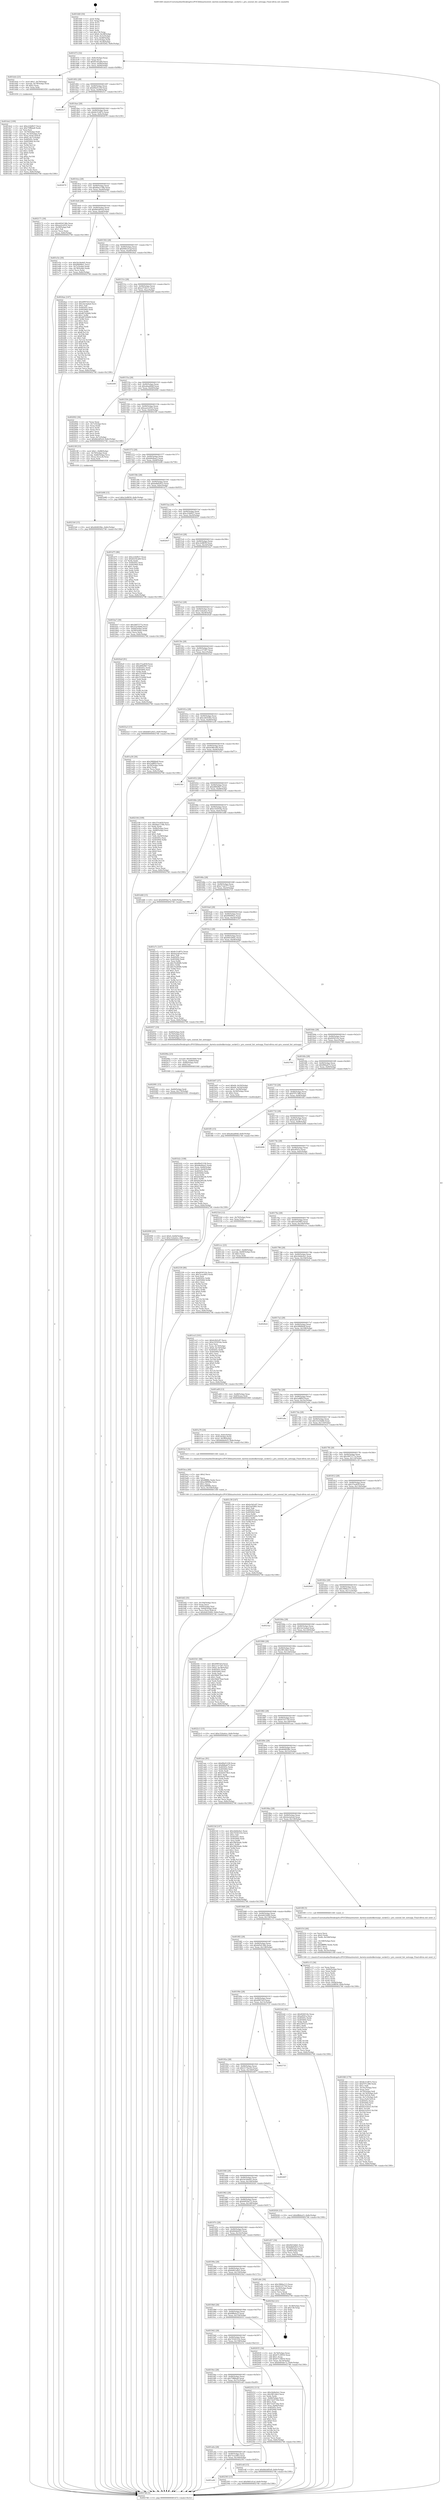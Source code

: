 digraph "0x401440" {
  label = "0x401440 (/mnt/c/Users/mathe/Desktop/tcc/POCII/binaries/extr_darwin-xnubsdkernuipc_socket2.c_pru_sosend_list_notsupp_Final-ollvm.out::main(0))"
  labelloc = "t"
  node[shape=record]

  Entry [label="",width=0.3,height=0.3,shape=circle,fillcolor=black,style=filled]
  "0x401472" [label="{
     0x401472 [32]\l
     | [instrs]\l
     &nbsp;&nbsp;0x401472 \<+6\>: mov -0x8c(%rbp),%eax\l
     &nbsp;&nbsp;0x401478 \<+2\>: mov %eax,%ecx\l
     &nbsp;&nbsp;0x40147a \<+6\>: sub $0x83c9ca69,%ecx\l
     &nbsp;&nbsp;0x401480 \<+6\>: mov %eax,-0x90(%rbp)\l
     &nbsp;&nbsp;0x401486 \<+6\>: mov %ecx,-0x94(%rbp)\l
     &nbsp;&nbsp;0x40148c \<+6\>: je 0000000000401dcb \<main+0x98b\>\l
  }"]
  "0x401dcb" [label="{
     0x401dcb [23]\l
     | [instrs]\l
     &nbsp;&nbsp;0x401dcb \<+7\>: movl $0x1,-0x78(%rbp)\l
     &nbsp;&nbsp;0x401dd2 \<+4\>: movslq -0x78(%rbp),%rax\l
     &nbsp;&nbsp;0x401dd6 \<+4\>: shl $0x2,%rax\l
     &nbsp;&nbsp;0x401dda \<+3\>: mov %rax,%rdi\l
     &nbsp;&nbsp;0x401ddd \<+5\>: call 0000000000401050 \<malloc@plt\>\l
     | [calls]\l
     &nbsp;&nbsp;0x401050 \{1\} (unknown)\l
  }"]
  "0x401492" [label="{
     0x401492 [28]\l
     | [instrs]\l
     &nbsp;&nbsp;0x401492 \<+5\>: jmp 0000000000401497 \<main+0x57\>\l
     &nbsp;&nbsp;0x401497 \<+6\>: mov -0x90(%rbp),%eax\l
     &nbsp;&nbsp;0x40149d \<+5\>: sub $0x89ef1239,%eax\l
     &nbsp;&nbsp;0x4014a2 \<+6\>: mov %eax,-0x98(%rbp)\l
     &nbsp;&nbsp;0x4014a8 \<+6\>: je 00000000004025c7 \<main+0x1187\>\l
  }"]
  Exit [label="",width=0.3,height=0.3,shape=circle,fillcolor=black,style=filled,peripheries=2]
  "0x4025c7" [label="{
     0x4025c7\l
  }", style=dashed]
  "0x4014ae" [label="{
     0x4014ae [28]\l
     | [instrs]\l
     &nbsp;&nbsp;0x4014ae \<+5\>: jmp 00000000004014b3 \<main+0x73\>\l
     &nbsp;&nbsp;0x4014b3 \<+6\>: mov -0x90(%rbp),%eax\l
     &nbsp;&nbsp;0x4014b9 \<+5\>: sub $0x8c51d87e,%eax\l
     &nbsp;&nbsp;0x4014be \<+6\>: mov %eax,-0x9c(%rbp)\l
     &nbsp;&nbsp;0x4014c4 \<+6\>: je 0000000000402670 \<main+0x1230\>\l
  }"]
  "0x401a26" [label="{
     0x401a26\l
  }", style=dashed]
  "0x402670" [label="{
     0x402670\l
  }", style=dashed]
  "0x4014ca" [label="{
     0x4014ca [28]\l
     | [instrs]\l
     &nbsp;&nbsp;0x4014ca \<+5\>: jmp 00000000004014cf \<main+0x8f\>\l
     &nbsp;&nbsp;0x4014cf \<+6\>: mov -0x90(%rbp),%eax\l
     &nbsp;&nbsp;0x4014d5 \<+5\>: sub $0x8dac139b,%eax\l
     &nbsp;&nbsp;0x4014da \<+6\>: mov %eax,-0xa0(%rbp)\l
     &nbsp;&nbsp;0x4014e0 \<+6\>: je 0000000000402171 \<main+0xd31\>\l
  }"]
  "0x402393" [label="{
     0x402393 [15]\l
     | [instrs]\l
     &nbsp;&nbsp;0x402393 \<+10\>: movl $0x9461d1af,-0x8c(%rbp)\l
     &nbsp;&nbsp;0x40239d \<+5\>: jmp 0000000000402746 \<main+0x1306\>\l
  }"]
  "0x402171" [label="{
     0x402171 [30]\l
     | [instrs]\l
     &nbsp;&nbsp;0x402171 \<+5\>: mov $0x4d5d136b,%eax\l
     &nbsp;&nbsp;0x402176 \<+5\>: mov $0xaa2ce932,%ecx\l
     &nbsp;&nbsp;0x40217b \<+3\>: mov -0x29(%rbp),%dl\l
     &nbsp;&nbsp;0x40217e \<+3\>: test $0x1,%dl\l
     &nbsp;&nbsp;0x402181 \<+3\>: cmovne %ecx,%eax\l
     &nbsp;&nbsp;0x402184 \<+6\>: mov %eax,-0x8c(%rbp)\l
     &nbsp;&nbsp;0x40218a \<+5\>: jmp 0000000000402746 \<main+0x1306\>\l
  }"]
  "0x4014e6" [label="{
     0x4014e6 [28]\l
     | [instrs]\l
     &nbsp;&nbsp;0x4014e6 \<+5\>: jmp 00000000004014eb \<main+0xab\>\l
     &nbsp;&nbsp;0x4014eb \<+6\>: mov -0x90(%rbp),%eax\l
     &nbsp;&nbsp;0x4014f1 \<+5\>: sub $0x8dcb85e9,%eax\l
     &nbsp;&nbsp;0x4014f6 \<+6\>: mov %eax,-0xa4(%rbp)\l
     &nbsp;&nbsp;0x4014fc \<+6\>: je 0000000000401e5e \<main+0xa1e\>\l
  }"]
  "0x402339" [label="{
     0x402339 [90]\l
     | [instrs]\l
     &nbsp;&nbsp;0x402339 \<+5\>: mov $0xf45651fe,%ecx\l
     &nbsp;&nbsp;0x40233e \<+5\>: mov $0x7ecac803,%edx\l
     &nbsp;&nbsp;0x402343 \<+2\>: xor %esi,%esi\l
     &nbsp;&nbsp;0x402345 \<+8\>: mov 0x40505c,%r8d\l
     &nbsp;&nbsp;0x40234d \<+8\>: mov 0x405064,%r9d\l
     &nbsp;&nbsp;0x402355 \<+3\>: sub $0x1,%esi\l
     &nbsp;&nbsp;0x402358 \<+3\>: mov %r8d,%r10d\l
     &nbsp;&nbsp;0x40235b \<+3\>: add %esi,%r10d\l
     &nbsp;&nbsp;0x40235e \<+4\>: imul %r10d,%r8d\l
     &nbsp;&nbsp;0x402362 \<+4\>: and $0x1,%r8d\l
     &nbsp;&nbsp;0x402366 \<+4\>: cmp $0x0,%r8d\l
     &nbsp;&nbsp;0x40236a \<+4\>: sete %r11b\l
     &nbsp;&nbsp;0x40236e \<+4\>: cmp $0xa,%r9d\l
     &nbsp;&nbsp;0x402372 \<+3\>: setl %bl\l
     &nbsp;&nbsp;0x402375 \<+3\>: mov %r11b,%r14b\l
     &nbsp;&nbsp;0x402378 \<+3\>: and %bl,%r14b\l
     &nbsp;&nbsp;0x40237b \<+3\>: xor %bl,%r11b\l
     &nbsp;&nbsp;0x40237e \<+3\>: or %r11b,%r14b\l
     &nbsp;&nbsp;0x402381 \<+4\>: test $0x1,%r14b\l
     &nbsp;&nbsp;0x402385 \<+3\>: cmovne %edx,%ecx\l
     &nbsp;&nbsp;0x402388 \<+6\>: mov %ecx,-0x8c(%rbp)\l
     &nbsp;&nbsp;0x40238e \<+5\>: jmp 0000000000402746 \<main+0x1306\>\l
  }"]
  "0x401e5e" [label="{
     0x401e5e [30]\l
     | [instrs]\l
     &nbsp;&nbsp;0x401e5e \<+5\>: mov $0x5b18e6d5,%eax\l
     &nbsp;&nbsp;0x401e63 \<+5\>: mov $0xf0699fa1,%ecx\l
     &nbsp;&nbsp;0x401e68 \<+3\>: mov -0x7c(%rbp),%edx\l
     &nbsp;&nbsp;0x401e6b \<+3\>: cmp -0x78(%rbp),%edx\l
     &nbsp;&nbsp;0x401e6e \<+3\>: cmovl %ecx,%eax\l
     &nbsp;&nbsp;0x401e71 \<+6\>: mov %eax,-0x8c(%rbp)\l
     &nbsp;&nbsp;0x401e77 \<+5\>: jmp 0000000000402746 \<main+0x1306\>\l
  }"]
  "0x401502" [label="{
     0x401502 [28]\l
     | [instrs]\l
     &nbsp;&nbsp;0x401502 \<+5\>: jmp 0000000000401507 \<main+0xc7\>\l
     &nbsp;&nbsp;0x401507 \<+6\>: mov -0x90(%rbp),%eax\l
     &nbsp;&nbsp;0x40150d \<+5\>: sub $0x9461d1af,%eax\l
     &nbsp;&nbsp;0x401512 \<+6\>: mov %eax,-0xa8(%rbp)\l
     &nbsp;&nbsp;0x401518 \<+6\>: je 00000000004024ae \<main+0x106e\>\l
  }"]
  "0x4021b0" [label="{
     0x4021b0 [15]\l
     | [instrs]\l
     &nbsp;&nbsp;0x4021b0 \<+10\>: movl $0x464829bc,-0x8c(%rbp)\l
     &nbsp;&nbsp;0x4021ba \<+5\>: jmp 0000000000402746 \<main+0x1306\>\l
  }"]
  "0x4024ae" [label="{
     0x4024ae [147]\l
     | [instrs]\l
     &nbsp;&nbsp;0x4024ae \<+5\>: mov $0x4f9f7d1f,%eax\l
     &nbsp;&nbsp;0x4024b3 \<+5\>: mov $0x3ee3adad,%ecx\l
     &nbsp;&nbsp;0x4024b8 \<+2\>: mov $0x1,%dl\l
     &nbsp;&nbsp;0x4024ba \<+7\>: mov 0x40505c,%esi\l
     &nbsp;&nbsp;0x4024c1 \<+7\>: mov 0x405064,%edi\l
     &nbsp;&nbsp;0x4024c8 \<+3\>: mov %esi,%r8d\l
     &nbsp;&nbsp;0x4024cb \<+7\>: sub $0xd67d2b84,%r8d\l
     &nbsp;&nbsp;0x4024d2 \<+4\>: sub $0x1,%r8d\l
     &nbsp;&nbsp;0x4024d6 \<+7\>: add $0xd67d2b84,%r8d\l
     &nbsp;&nbsp;0x4024dd \<+4\>: imul %r8d,%esi\l
     &nbsp;&nbsp;0x4024e1 \<+3\>: and $0x1,%esi\l
     &nbsp;&nbsp;0x4024e4 \<+3\>: cmp $0x0,%esi\l
     &nbsp;&nbsp;0x4024e7 \<+4\>: sete %r9b\l
     &nbsp;&nbsp;0x4024eb \<+3\>: cmp $0xa,%edi\l
     &nbsp;&nbsp;0x4024ee \<+4\>: setl %r10b\l
     &nbsp;&nbsp;0x4024f2 \<+3\>: mov %r9b,%r11b\l
     &nbsp;&nbsp;0x4024f5 \<+4\>: xor $0xff,%r11b\l
     &nbsp;&nbsp;0x4024f9 \<+3\>: mov %r10b,%bl\l
     &nbsp;&nbsp;0x4024fc \<+3\>: xor $0xff,%bl\l
     &nbsp;&nbsp;0x4024ff \<+3\>: xor $0x1,%dl\l
     &nbsp;&nbsp;0x402502 \<+3\>: mov %r11b,%r14b\l
     &nbsp;&nbsp;0x402505 \<+4\>: and $0xff,%r14b\l
     &nbsp;&nbsp;0x402509 \<+3\>: and %dl,%r9b\l
     &nbsp;&nbsp;0x40250c \<+3\>: mov %bl,%r15b\l
     &nbsp;&nbsp;0x40250f \<+4\>: and $0xff,%r15b\l
     &nbsp;&nbsp;0x402513 \<+3\>: and %dl,%r10b\l
     &nbsp;&nbsp;0x402516 \<+3\>: or %r9b,%r14b\l
     &nbsp;&nbsp;0x402519 \<+3\>: or %r10b,%r15b\l
     &nbsp;&nbsp;0x40251c \<+3\>: xor %r15b,%r14b\l
     &nbsp;&nbsp;0x40251f \<+3\>: or %bl,%r11b\l
     &nbsp;&nbsp;0x402522 \<+4\>: xor $0xff,%r11b\l
     &nbsp;&nbsp;0x402526 \<+3\>: or $0x1,%dl\l
     &nbsp;&nbsp;0x402529 \<+3\>: and %dl,%r11b\l
     &nbsp;&nbsp;0x40252c \<+3\>: or %r11b,%r14b\l
     &nbsp;&nbsp;0x40252f \<+4\>: test $0x1,%r14b\l
     &nbsp;&nbsp;0x402533 \<+3\>: cmovne %ecx,%eax\l
     &nbsp;&nbsp;0x402536 \<+6\>: mov %eax,-0x8c(%rbp)\l
     &nbsp;&nbsp;0x40253c \<+5\>: jmp 0000000000402746 \<main+0x1306\>\l
  }"]
  "0x40151e" [label="{
     0x40151e [28]\l
     | [instrs]\l
     &nbsp;&nbsp;0x40151e \<+5\>: jmp 0000000000401523 \<main+0xe3\>\l
     &nbsp;&nbsp;0x401523 \<+6\>: mov -0x90(%rbp),%eax\l
     &nbsp;&nbsp;0x401529 \<+5\>: sub $0xa372fe11,%eax\l
     &nbsp;&nbsp;0x40152e \<+6\>: mov %eax,-0xac(%rbp)\l
     &nbsp;&nbsp;0x401534 \<+6\>: je 000000000040249f \<main+0x105f\>\l
  }"]
  "0x402090" [label="{
     0x402090 [25]\l
     | [instrs]\l
     &nbsp;&nbsp;0x402090 \<+10\>: movl $0x0,-0x84(%rbp)\l
     &nbsp;&nbsp;0x40209a \<+10\>: movl $0xc52da4ce,-0x8c(%rbp)\l
     &nbsp;&nbsp;0x4020a4 \<+5\>: jmp 0000000000402746 \<main+0x1306\>\l
  }"]
  "0x40249f" [label="{
     0x40249f\l
  }", style=dashed]
  "0x40153a" [label="{
     0x40153a [28]\l
     | [instrs]\l
     &nbsp;&nbsp;0x40153a \<+5\>: jmp 000000000040153f \<main+0xff\>\l
     &nbsp;&nbsp;0x40153f \<+6\>: mov -0x90(%rbp),%eax\l
     &nbsp;&nbsp;0x401545 \<+5\>: sub $0xa6aa66df,%eax\l
     &nbsp;&nbsp;0x40154a \<+6\>: mov %eax,-0xb0(%rbp)\l
     &nbsp;&nbsp;0x401550 \<+6\>: je 0000000000402002 \<main+0xbc2\>\l
  }"]
  "0x402081" [label="{
     0x402081 [15]\l
     | [instrs]\l
     &nbsp;&nbsp;0x402081 \<+4\>: mov -0x60(%rbp),%rdi\l
     &nbsp;&nbsp;0x402085 \<+6\>: mov %eax,-0x170(%rbp)\l
     &nbsp;&nbsp;0x40208b \<+5\>: call 0000000000401030 \<free@plt\>\l
     | [calls]\l
     &nbsp;&nbsp;0x401030 \{1\} (unknown)\l
  }"]
  "0x402002" [label="{
     0x402002 [36]\l
     | [instrs]\l
     &nbsp;&nbsp;0x402002 \<+2\>: xor %eax,%eax\l
     &nbsp;&nbsp;0x402004 \<+3\>: mov -0x7c(%rbp),%ecx\l
     &nbsp;&nbsp;0x402007 \<+2\>: mov %eax,%edx\l
     &nbsp;&nbsp;0x402009 \<+2\>: sub %ecx,%edx\l
     &nbsp;&nbsp;0x40200b \<+2\>: mov %eax,%ecx\l
     &nbsp;&nbsp;0x40200d \<+3\>: sub $0x1,%ecx\l
     &nbsp;&nbsp;0x402010 \<+2\>: add %ecx,%edx\l
     &nbsp;&nbsp;0x402012 \<+2\>: sub %edx,%eax\l
     &nbsp;&nbsp;0x402014 \<+3\>: mov %eax,-0x7c(%rbp)\l
     &nbsp;&nbsp;0x402017 \<+10\>: movl $0x8dcb85e9,-0x8c(%rbp)\l
     &nbsp;&nbsp;0x402021 \<+5\>: jmp 0000000000402746 \<main+0x1306\>\l
  }"]
  "0x401556" [label="{
     0x401556 [28]\l
     | [instrs]\l
     &nbsp;&nbsp;0x401556 \<+5\>: jmp 000000000040155b \<main+0x11b\>\l
     &nbsp;&nbsp;0x40155b \<+6\>: mov -0x90(%rbp),%eax\l
     &nbsp;&nbsp;0x401561 \<+5\>: sub $0xaa2ce932,%eax\l
     &nbsp;&nbsp;0x401566 \<+6\>: mov %eax,-0xb4(%rbp)\l
     &nbsp;&nbsp;0x40156c \<+6\>: je 000000000040218f \<main+0xd4f\>\l
  }"]
  "0x40206a" [label="{
     0x40206a [23]\l
     | [instrs]\l
     &nbsp;&nbsp;0x40206a \<+10\>: movabs $0x4030b6,%rdi\l
     &nbsp;&nbsp;0x402074 \<+3\>: mov %eax,-0x80(%rbp)\l
     &nbsp;&nbsp;0x402077 \<+3\>: mov -0x80(%rbp),%esi\l
     &nbsp;&nbsp;0x40207a \<+2\>: mov $0x0,%al\l
     &nbsp;&nbsp;0x40207c \<+5\>: call 0000000000401040 \<printf@plt\>\l
     | [calls]\l
     &nbsp;&nbsp;0x401040 \{1\} (unknown)\l
  }"]
  "0x40218f" [label="{
     0x40218f [33]\l
     | [instrs]\l
     &nbsp;&nbsp;0x40218f \<+10\>: movl $0x1,-0x88(%rbp)\l
     &nbsp;&nbsp;0x402199 \<+4\>: mov -0x70(%rbp),%rax\l
     &nbsp;&nbsp;0x40219d \<+7\>: movslq -0x84(%rbp),%rcx\l
     &nbsp;&nbsp;0x4021a4 \<+4\>: mov (%rax,%rcx,8),%rax\l
     &nbsp;&nbsp;0x4021a8 \<+3\>: mov %rax,%rdi\l
     &nbsp;&nbsp;0x4021ab \<+5\>: call 0000000000401030 \<free@plt\>\l
     | [calls]\l
     &nbsp;&nbsp;0x401030 \{1\} (unknown)\l
  }"]
  "0x401572" [label="{
     0x401572 [28]\l
     | [instrs]\l
     &nbsp;&nbsp;0x401572 \<+5\>: jmp 0000000000401577 \<main+0x137\>\l
     &nbsp;&nbsp;0x401577 \<+6\>: mov -0x90(%rbp),%eax\l
     &nbsp;&nbsp;0x40157d \<+5\>: sub $0xb8efbae5,%eax\l
     &nbsp;&nbsp;0x401582 \<+6\>: mov %eax,-0xb8(%rbp)\l
     &nbsp;&nbsp;0x401588 \<+6\>: je 0000000000401b98 \<main+0x758\>\l
  }"]
  "0x401f40" [label="{
     0x401f40 [179]\l
     | [instrs]\l
     &nbsp;&nbsp;0x401f40 \<+5\>: mov $0x8c51d87e,%ecx\l
     &nbsp;&nbsp;0x401f45 \<+5\>: mov $0xf7f7c388,%edx\l
     &nbsp;&nbsp;0x401f4a \<+3\>: mov $0x1,%dil\l
     &nbsp;&nbsp;0x401f4d \<+6\>: mov -0x16c(%rbp),%esi\l
     &nbsp;&nbsp;0x401f53 \<+3\>: imul %eax,%esi\l
     &nbsp;&nbsp;0x401f56 \<+4\>: mov -0x70(%rbp),%r8\l
     &nbsp;&nbsp;0x401f5a \<+4\>: movslq -0x74(%rbp),%r9\l
     &nbsp;&nbsp;0x401f5e \<+4\>: mov (%r8,%r9,8),%r8\l
     &nbsp;&nbsp;0x401f62 \<+4\>: movslq -0x7c(%rbp),%r9\l
     &nbsp;&nbsp;0x401f66 \<+4\>: mov %esi,(%r8,%r9,4)\l
     &nbsp;&nbsp;0x401f6a \<+7\>: mov 0x40505c,%eax\l
     &nbsp;&nbsp;0x401f71 \<+7\>: mov 0x405064,%esi\l
     &nbsp;&nbsp;0x401f78 \<+3\>: mov %eax,%r10d\l
     &nbsp;&nbsp;0x401f7b \<+7\>: add $0x4e5c05e5,%r10d\l
     &nbsp;&nbsp;0x401f82 \<+4\>: sub $0x1,%r10d\l
     &nbsp;&nbsp;0x401f86 \<+7\>: sub $0x4e5c05e5,%r10d\l
     &nbsp;&nbsp;0x401f8d \<+4\>: imul %r10d,%eax\l
     &nbsp;&nbsp;0x401f91 \<+3\>: and $0x1,%eax\l
     &nbsp;&nbsp;0x401f94 \<+3\>: cmp $0x0,%eax\l
     &nbsp;&nbsp;0x401f97 \<+4\>: sete %r11b\l
     &nbsp;&nbsp;0x401f9b \<+3\>: cmp $0xa,%esi\l
     &nbsp;&nbsp;0x401f9e \<+3\>: setl %bl\l
     &nbsp;&nbsp;0x401fa1 \<+3\>: mov %r11b,%r14b\l
     &nbsp;&nbsp;0x401fa4 \<+4\>: xor $0xff,%r14b\l
     &nbsp;&nbsp;0x401fa8 \<+3\>: mov %bl,%r15b\l
     &nbsp;&nbsp;0x401fab \<+4\>: xor $0xff,%r15b\l
     &nbsp;&nbsp;0x401faf \<+4\>: xor $0x1,%dil\l
     &nbsp;&nbsp;0x401fb3 \<+3\>: mov %r14b,%r12b\l
     &nbsp;&nbsp;0x401fb6 \<+4\>: and $0xff,%r12b\l
     &nbsp;&nbsp;0x401fba \<+3\>: and %dil,%r11b\l
     &nbsp;&nbsp;0x401fbd \<+3\>: mov %r15b,%r13b\l
     &nbsp;&nbsp;0x401fc0 \<+4\>: and $0xff,%r13b\l
     &nbsp;&nbsp;0x401fc4 \<+3\>: and %dil,%bl\l
     &nbsp;&nbsp;0x401fc7 \<+3\>: or %r11b,%r12b\l
     &nbsp;&nbsp;0x401fca \<+3\>: or %bl,%r13b\l
     &nbsp;&nbsp;0x401fcd \<+3\>: xor %r13b,%r12b\l
     &nbsp;&nbsp;0x401fd0 \<+3\>: or %r15b,%r14b\l
     &nbsp;&nbsp;0x401fd3 \<+4\>: xor $0xff,%r14b\l
     &nbsp;&nbsp;0x401fd7 \<+4\>: or $0x1,%dil\l
     &nbsp;&nbsp;0x401fdb \<+3\>: and %dil,%r14b\l
     &nbsp;&nbsp;0x401fde \<+3\>: or %r14b,%r12b\l
     &nbsp;&nbsp;0x401fe1 \<+4\>: test $0x1,%r12b\l
     &nbsp;&nbsp;0x401fe5 \<+3\>: cmovne %edx,%ecx\l
     &nbsp;&nbsp;0x401fe8 \<+6\>: mov %ecx,-0x8c(%rbp)\l
     &nbsp;&nbsp;0x401fee \<+5\>: jmp 0000000000402746 \<main+0x1306\>\l
  }"]
  "0x401b98" [label="{
     0x401b98 [15]\l
     | [instrs]\l
     &nbsp;&nbsp;0x401b98 \<+10\>: movl $0xc2ef8f39,-0x8c(%rbp)\l
     &nbsp;&nbsp;0x401ba2 \<+5\>: jmp 0000000000402746 \<main+0x1306\>\l
  }"]
  "0x40158e" [label="{
     0x40158e [28]\l
     | [instrs]\l
     &nbsp;&nbsp;0x40158e \<+5\>: jmp 0000000000401593 \<main+0x153\>\l
     &nbsp;&nbsp;0x401593 \<+6\>: mov -0x90(%rbp),%eax\l
     &nbsp;&nbsp;0x401599 \<+5\>: sub $0xbdb82823,%eax\l
     &nbsp;&nbsp;0x40159e \<+6\>: mov %eax,-0xbc(%rbp)\l
     &nbsp;&nbsp;0x4015a4 \<+6\>: je 0000000000401d75 \<main+0x935\>\l
  }"]
  "0x401f14" [label="{
     0x401f14 [44]\l
     | [instrs]\l
     &nbsp;&nbsp;0x401f14 \<+2\>: xor %ecx,%ecx\l
     &nbsp;&nbsp;0x401f16 \<+5\>: mov $0x2,%edx\l
     &nbsp;&nbsp;0x401f1b \<+6\>: mov %edx,-0x168(%rbp)\l
     &nbsp;&nbsp;0x401f21 \<+1\>: cltd\l
     &nbsp;&nbsp;0x401f22 \<+6\>: mov -0x168(%rbp),%esi\l
     &nbsp;&nbsp;0x401f28 \<+2\>: idiv %esi\l
     &nbsp;&nbsp;0x401f2a \<+6\>: imul $0xfffffffe,%edx,%edx\l
     &nbsp;&nbsp;0x401f30 \<+3\>: sub $0x1,%ecx\l
     &nbsp;&nbsp;0x401f33 \<+2\>: sub %ecx,%edx\l
     &nbsp;&nbsp;0x401f35 \<+6\>: mov %edx,-0x16c(%rbp)\l
     &nbsp;&nbsp;0x401f3b \<+5\>: call 0000000000401160 \<next_i\>\l
     | [calls]\l
     &nbsp;&nbsp;0x401160 \{1\} (/mnt/c/Users/mathe/Desktop/tcc/POCII/binaries/extr_darwin-xnubsdkernuipc_socket2.c_pru_sosend_list_notsupp_Final-ollvm.out::next_i)\l
  }"]
  "0x401d75" [label="{
     0x401d75 [86]\l
     | [instrs]\l
     &nbsp;&nbsp;0x401d75 \<+5\>: mov $0xc22bf627,%eax\l
     &nbsp;&nbsp;0x401d7a \<+5\>: mov $0x83c9ca69,%ecx\l
     &nbsp;&nbsp;0x401d7f \<+2\>: xor %edx,%edx\l
     &nbsp;&nbsp;0x401d81 \<+7\>: mov 0x40505c,%esi\l
     &nbsp;&nbsp;0x401d88 \<+7\>: mov 0x405064,%edi\l
     &nbsp;&nbsp;0x401d8f \<+3\>: sub $0x1,%edx\l
     &nbsp;&nbsp;0x401d92 \<+3\>: mov %esi,%r8d\l
     &nbsp;&nbsp;0x401d95 \<+3\>: add %edx,%r8d\l
     &nbsp;&nbsp;0x401d98 \<+4\>: imul %r8d,%esi\l
     &nbsp;&nbsp;0x401d9c \<+3\>: and $0x1,%esi\l
     &nbsp;&nbsp;0x401d9f \<+3\>: cmp $0x0,%esi\l
     &nbsp;&nbsp;0x401da2 \<+4\>: sete %r9b\l
     &nbsp;&nbsp;0x401da6 \<+3\>: cmp $0xa,%edi\l
     &nbsp;&nbsp;0x401da9 \<+4\>: setl %r10b\l
     &nbsp;&nbsp;0x401dad \<+3\>: mov %r9b,%r11b\l
     &nbsp;&nbsp;0x401db0 \<+3\>: and %r10b,%r11b\l
     &nbsp;&nbsp;0x401db3 \<+3\>: xor %r10b,%r9b\l
     &nbsp;&nbsp;0x401db6 \<+3\>: or %r9b,%r11b\l
     &nbsp;&nbsp;0x401db9 \<+4\>: test $0x1,%r11b\l
     &nbsp;&nbsp;0x401dbd \<+3\>: cmovne %ecx,%eax\l
     &nbsp;&nbsp;0x401dc0 \<+6\>: mov %eax,-0x8c(%rbp)\l
     &nbsp;&nbsp;0x401dc6 \<+5\>: jmp 0000000000402746 \<main+0x1306\>\l
  }"]
  "0x4015aa" [label="{
     0x4015aa [28]\l
     | [instrs]\l
     &nbsp;&nbsp;0x4015aa \<+5\>: jmp 00000000004015af \<main+0x16f\>\l
     &nbsp;&nbsp;0x4015af \<+6\>: mov -0x90(%rbp),%eax\l
     &nbsp;&nbsp;0x4015b5 \<+5\>: sub $0xc22bf627,%eax\l
     &nbsp;&nbsp;0x4015ba \<+6\>: mov %eax,-0xc0(%rbp)\l
     &nbsp;&nbsp;0x4015c0 \<+6\>: je 0000000000402637 \<main+0x11f7\>\l
  }"]
  "0x401a0a" [label="{
     0x401a0a [28]\l
     | [instrs]\l
     &nbsp;&nbsp;0x401a0a \<+5\>: jmp 0000000000401a0f \<main+0x5cf\>\l
     &nbsp;&nbsp;0x401a0f \<+6\>: mov -0x90(%rbp),%eax\l
     &nbsp;&nbsp;0x401a15 \<+5\>: sub $0x7ecac803,%eax\l
     &nbsp;&nbsp;0x401a1a \<+6\>: mov %eax,-0x160(%rbp)\l
     &nbsp;&nbsp;0x401a20 \<+6\>: je 0000000000402393 \<main+0xf53\>\l
  }"]
  "0x402637" [label="{
     0x402637\l
  }", style=dashed]
  "0x4015c6" [label="{
     0x4015c6 [28]\l
     | [instrs]\l
     &nbsp;&nbsp;0x4015c6 \<+5\>: jmp 00000000004015cb \<main+0x18b\>\l
     &nbsp;&nbsp;0x4015cb \<+6\>: mov -0x90(%rbp),%eax\l
     &nbsp;&nbsp;0x4015d1 \<+5\>: sub $0xc2ef8f39,%eax\l
     &nbsp;&nbsp;0x4015d6 \<+6\>: mov %eax,-0xc4(%rbp)\l
     &nbsp;&nbsp;0x4015dc \<+6\>: je 0000000000401ba7 \<main+0x767\>\l
  }"]
  "0x401e4f" [label="{
     0x401e4f [15]\l
     | [instrs]\l
     &nbsp;&nbsp;0x401e4f \<+10\>: movl $0x8dcb85e9,-0x8c(%rbp)\l
     &nbsp;&nbsp;0x401e59 \<+5\>: jmp 0000000000402746 \<main+0x1306\>\l
  }"]
  "0x401ba7" [label="{
     0x401ba7 [30]\l
     | [instrs]\l
     &nbsp;&nbsp;0x401ba7 \<+5\>: mov $0x3697277a,%eax\l
     &nbsp;&nbsp;0x401bac \<+5\>: mov $0x35254dfd,%ecx\l
     &nbsp;&nbsp;0x401bb1 \<+3\>: mov -0x64(%rbp),%edx\l
     &nbsp;&nbsp;0x401bb4 \<+3\>: cmp -0x58(%rbp),%edx\l
     &nbsp;&nbsp;0x401bb7 \<+3\>: cmovl %ecx,%eax\l
     &nbsp;&nbsp;0x401bba \<+6\>: mov %eax,-0x8c(%rbp)\l
     &nbsp;&nbsp;0x401bc0 \<+5\>: jmp 0000000000402746 \<main+0x1306\>\l
  }"]
  "0x4015e2" [label="{
     0x4015e2 [28]\l
     | [instrs]\l
     &nbsp;&nbsp;0x4015e2 \<+5\>: jmp 00000000004015e7 \<main+0x1a7\>\l
     &nbsp;&nbsp;0x4015e7 \<+6\>: mov -0x90(%rbp),%eax\l
     &nbsp;&nbsp;0x4015ed \<+5\>: sub $0xc52da4ce,%eax\l
     &nbsp;&nbsp;0x4015f2 \<+6\>: mov %eax,-0xc8(%rbp)\l
     &nbsp;&nbsp;0x4015f8 \<+6\>: je 00000000004020a9 \<main+0xc69\>\l
  }"]
  "0x4019ee" [label="{
     0x4019ee [28]\l
     | [instrs]\l
     &nbsp;&nbsp;0x4019ee \<+5\>: jmp 00000000004019f3 \<main+0x5b3\>\l
     &nbsp;&nbsp;0x4019f3 \<+6\>: mov -0x90(%rbp),%eax\l
     &nbsp;&nbsp;0x4019f9 \<+5\>: sub $0x75ffbba8,%eax\l
     &nbsp;&nbsp;0x4019fe \<+6\>: mov %eax,-0x15c(%rbp)\l
     &nbsp;&nbsp;0x401a04 \<+6\>: je 0000000000401e4f \<main+0xa0f\>\l
  }"]
  "0x4020a9" [label="{
     0x4020a9 [91]\l
     | [instrs]\l
     &nbsp;&nbsp;0x4020a9 \<+5\>: mov $0x37ea4f3f,%eax\l
     &nbsp;&nbsp;0x4020ae \<+5\>: mov $0xdf9f28b7,%ecx\l
     &nbsp;&nbsp;0x4020b3 \<+7\>: mov 0x40505c,%edx\l
     &nbsp;&nbsp;0x4020ba \<+7\>: mov 0x405064,%esi\l
     &nbsp;&nbsp;0x4020c1 \<+2\>: mov %edx,%edi\l
     &nbsp;&nbsp;0x4020c3 \<+6\>: add $0x331b94f,%edi\l
     &nbsp;&nbsp;0x4020c9 \<+3\>: sub $0x1,%edi\l
     &nbsp;&nbsp;0x4020cc \<+6\>: sub $0x331b94f,%edi\l
     &nbsp;&nbsp;0x4020d2 \<+3\>: imul %edi,%edx\l
     &nbsp;&nbsp;0x4020d5 \<+3\>: and $0x1,%edx\l
     &nbsp;&nbsp;0x4020d8 \<+3\>: cmp $0x0,%edx\l
     &nbsp;&nbsp;0x4020db \<+4\>: sete %r8b\l
     &nbsp;&nbsp;0x4020df \<+3\>: cmp $0xa,%esi\l
     &nbsp;&nbsp;0x4020e2 \<+4\>: setl %r9b\l
     &nbsp;&nbsp;0x4020e6 \<+3\>: mov %r8b,%r10b\l
     &nbsp;&nbsp;0x4020e9 \<+3\>: and %r9b,%r10b\l
     &nbsp;&nbsp;0x4020ec \<+3\>: xor %r9b,%r8b\l
     &nbsp;&nbsp;0x4020ef \<+3\>: or %r8b,%r10b\l
     &nbsp;&nbsp;0x4020f2 \<+4\>: test $0x1,%r10b\l
     &nbsp;&nbsp;0x4020f6 \<+3\>: cmovne %ecx,%eax\l
     &nbsp;&nbsp;0x4020f9 \<+6\>: mov %eax,-0x8c(%rbp)\l
     &nbsp;&nbsp;0x4020ff \<+5\>: jmp 0000000000402746 \<main+0x1306\>\l
  }"]
  "0x4015fe" [label="{
     0x4015fe [28]\l
     | [instrs]\l
     &nbsp;&nbsp;0x4015fe \<+5\>: jmp 0000000000401603 \<main+0x1c3\>\l
     &nbsp;&nbsp;0x401603 \<+6\>: mov -0x90(%rbp),%eax\l
     &nbsp;&nbsp;0x401609 \<+5\>: sub $0xccc57267,%eax\l
     &nbsp;&nbsp;0x40160e \<+6\>: mov %eax,-0xcc(%rbp)\l
     &nbsp;&nbsp;0x401614 \<+6\>: je 00000000004025a3 \<main+0x1163\>\l
  }"]
  "0x402252" [label="{
     0x402252 [113]\l
     | [instrs]\l
     &nbsp;&nbsp;0x402252 \<+5\>: mov $0x24d4e0a1,%eax\l
     &nbsp;&nbsp;0x402257 \<+5\>: mov $0x3ff124b3,%ecx\l
     &nbsp;&nbsp;0x40225c \<+2\>: xor %edx,%edx\l
     &nbsp;&nbsp;0x40225e \<+6\>: mov -0x84(%rbp),%esi\l
     &nbsp;&nbsp;0x402264 \<+6\>: add $0x72ed73da,%esi\l
     &nbsp;&nbsp;0x40226a \<+3\>: add $0x1,%esi\l
     &nbsp;&nbsp;0x40226d \<+6\>: sub $0x72ed73da,%esi\l
     &nbsp;&nbsp;0x402273 \<+6\>: mov %esi,-0x84(%rbp)\l
     &nbsp;&nbsp;0x402279 \<+7\>: mov 0x40505c,%esi\l
     &nbsp;&nbsp;0x402280 \<+7\>: mov 0x405064,%edi\l
     &nbsp;&nbsp;0x402287 \<+3\>: sub $0x1,%edx\l
     &nbsp;&nbsp;0x40228a \<+3\>: mov %esi,%r8d\l
     &nbsp;&nbsp;0x40228d \<+3\>: add %edx,%r8d\l
     &nbsp;&nbsp;0x402290 \<+4\>: imul %r8d,%esi\l
     &nbsp;&nbsp;0x402294 \<+3\>: and $0x1,%esi\l
     &nbsp;&nbsp;0x402297 \<+3\>: cmp $0x0,%esi\l
     &nbsp;&nbsp;0x40229a \<+4\>: sete %r9b\l
     &nbsp;&nbsp;0x40229e \<+3\>: cmp $0xa,%edi\l
     &nbsp;&nbsp;0x4022a1 \<+4\>: setl %r10b\l
     &nbsp;&nbsp;0x4022a5 \<+3\>: mov %r9b,%r11b\l
     &nbsp;&nbsp;0x4022a8 \<+3\>: and %r10b,%r11b\l
     &nbsp;&nbsp;0x4022ab \<+3\>: xor %r10b,%r9b\l
     &nbsp;&nbsp;0x4022ae \<+3\>: or %r9b,%r11b\l
     &nbsp;&nbsp;0x4022b1 \<+4\>: test $0x1,%r11b\l
     &nbsp;&nbsp;0x4022b5 \<+3\>: cmovne %ecx,%eax\l
     &nbsp;&nbsp;0x4022b8 \<+6\>: mov %eax,-0x8c(%rbp)\l
     &nbsp;&nbsp;0x4022be \<+5\>: jmp 0000000000402746 \<main+0x1306\>\l
  }"]
  "0x4025a3" [label="{
     0x4025a3 [15]\l
     | [instrs]\l
     &nbsp;&nbsp;0x4025a3 \<+10\>: movl $0x6d01a0e5,-0x8c(%rbp)\l
     &nbsp;&nbsp;0x4025ad \<+5\>: jmp 0000000000402746 \<main+0x1306\>\l
  }"]
  "0x40161a" [label="{
     0x40161a [28]\l
     | [instrs]\l
     &nbsp;&nbsp;0x40161a \<+5\>: jmp 000000000040161f \<main+0x1df\>\l
     &nbsp;&nbsp;0x40161f \<+6\>: mov -0x90(%rbp),%eax\l
     &nbsp;&nbsp;0x401625 \<+5\>: sub $0xcd45f282,%eax\l
     &nbsp;&nbsp;0x40162a \<+6\>: mov %eax,-0xd0(%rbp)\l
     &nbsp;&nbsp;0x401630 \<+6\>: je 0000000000401a30 \<main+0x5f0\>\l
  }"]
  "0x4019d2" [label="{
     0x4019d2 [28]\l
     | [instrs]\l
     &nbsp;&nbsp;0x4019d2 \<+5\>: jmp 00000000004019d7 \<main+0x597\>\l
     &nbsp;&nbsp;0x4019d7 \<+6\>: mov -0x90(%rbp),%eax\l
     &nbsp;&nbsp;0x4019dd \<+5\>: sub $0x7034531b,%eax\l
     &nbsp;&nbsp;0x4019e2 \<+6\>: mov %eax,-0x158(%rbp)\l
     &nbsp;&nbsp;0x4019e8 \<+6\>: je 0000000000402252 \<main+0xe12\>\l
  }"]
  "0x401a30" [label="{
     0x401a30 [30]\l
     | [instrs]\l
     &nbsp;&nbsp;0x401a30 \<+5\>: mov $0x288f4b4f,%eax\l
     &nbsp;&nbsp;0x401a35 \<+5\>: mov $0x2affff5f,%ecx\l
     &nbsp;&nbsp;0x401a3a \<+3\>: mov -0x34(%rbp),%edx\l
     &nbsp;&nbsp;0x401a3d \<+3\>: cmp $0x2,%edx\l
     &nbsp;&nbsp;0x401a40 \<+3\>: cmovne %ecx,%eax\l
     &nbsp;&nbsp;0x401a43 \<+6\>: mov %eax,-0x8c(%rbp)\l
     &nbsp;&nbsp;0x401a49 \<+5\>: jmp 0000000000402746 \<main+0x1306\>\l
  }"]
  "0x401636" [label="{
     0x401636 [28]\l
     | [instrs]\l
     &nbsp;&nbsp;0x401636 \<+5\>: jmp 000000000040163b \<main+0x1fb\>\l
     &nbsp;&nbsp;0x40163b \<+6\>: mov -0x90(%rbp),%eax\l
     &nbsp;&nbsp;0x401641 \<+5\>: sub $0xdc88ce90,%eax\l
     &nbsp;&nbsp;0x401646 \<+6\>: mov %eax,-0xd4(%rbp)\l
     &nbsp;&nbsp;0x40164c \<+6\>: je 00000000004023b1 \<main+0xf71\>\l
  }"]
  "0x402746" [label="{
     0x402746 [5]\l
     | [instrs]\l
     &nbsp;&nbsp;0x402746 \<+5\>: jmp 0000000000401472 \<main+0x32\>\l
  }"]
  "0x401440" [label="{
     0x401440 [50]\l
     | [instrs]\l
     &nbsp;&nbsp;0x401440 \<+1\>: push %rbp\l
     &nbsp;&nbsp;0x401441 \<+3\>: mov %rsp,%rbp\l
     &nbsp;&nbsp;0x401444 \<+2\>: push %r15\l
     &nbsp;&nbsp;0x401446 \<+2\>: push %r14\l
     &nbsp;&nbsp;0x401448 \<+2\>: push %r13\l
     &nbsp;&nbsp;0x40144a \<+2\>: push %r12\l
     &nbsp;&nbsp;0x40144c \<+1\>: push %rbx\l
     &nbsp;&nbsp;0x40144d \<+7\>: sub $0x158,%rsp\l
     &nbsp;&nbsp;0x401454 \<+7\>: movl $0x0,-0x38(%rbp)\l
     &nbsp;&nbsp;0x40145b \<+3\>: mov %edi,-0x3c(%rbp)\l
     &nbsp;&nbsp;0x40145e \<+4\>: mov %rsi,-0x48(%rbp)\l
     &nbsp;&nbsp;0x401462 \<+3\>: mov -0x3c(%rbp),%edi\l
     &nbsp;&nbsp;0x401465 \<+3\>: mov %edi,-0x34(%rbp)\l
     &nbsp;&nbsp;0x401468 \<+10\>: movl $0xcd45f282,-0x8c(%rbp)\l
  }"]
  "0x402035" [label="{
     0x402035 [34]\l
     | [instrs]\l
     &nbsp;&nbsp;0x402035 \<+3\>: mov -0x74(%rbp),%eax\l
     &nbsp;&nbsp;0x402038 \<+5\>: sub $0x671c8916,%eax\l
     &nbsp;&nbsp;0x40203d \<+3\>: add $0x1,%eax\l
     &nbsp;&nbsp;0x402040 \<+5\>: add $0x671c8916,%eax\l
     &nbsp;&nbsp;0x402045 \<+3\>: mov %eax,-0x74(%rbp)\l
     &nbsp;&nbsp;0x402048 \<+10\>: movl $0x6495be72,-0x8c(%rbp)\l
     &nbsp;&nbsp;0x402052 \<+5\>: jmp 0000000000402746 \<main+0x1306\>\l
  }"]
  "0x4023b1" [label="{
     0x4023b1\l
  }", style=dashed]
  "0x401652" [label="{
     0x401652 [28]\l
     | [instrs]\l
     &nbsp;&nbsp;0x401652 \<+5\>: jmp 0000000000401657 \<main+0x217\>\l
     &nbsp;&nbsp;0x401657 \<+6\>: mov -0x90(%rbp),%eax\l
     &nbsp;&nbsp;0x40165d \<+5\>: sub $0xdf9f28b7,%eax\l
     &nbsp;&nbsp;0x401662 \<+6\>: mov %eax,-0xd8(%rbp)\l
     &nbsp;&nbsp;0x401668 \<+6\>: je 0000000000402104 \<main+0xcc4\>\l
  }"]
  "0x4019b6" [label="{
     0x4019b6 [28]\l
     | [instrs]\l
     &nbsp;&nbsp;0x4019b6 \<+5\>: jmp 00000000004019bb \<main+0x57b\>\l
     &nbsp;&nbsp;0x4019bb \<+6\>: mov -0x90(%rbp),%eax\l
     &nbsp;&nbsp;0x4019c1 \<+5\>: sub $0x6ffb4a23,%eax\l
     &nbsp;&nbsp;0x4019c6 \<+6\>: mov %eax,-0x154(%rbp)\l
     &nbsp;&nbsp;0x4019cc \<+6\>: je 0000000000402035 \<main+0xbf5\>\l
  }"]
  "0x402104" [label="{
     0x402104 [109]\l
     | [instrs]\l
     &nbsp;&nbsp;0x402104 \<+5\>: mov $0x37ea4f3f,%eax\l
     &nbsp;&nbsp;0x402109 \<+5\>: mov $0x8dac139b,%ecx\l
     &nbsp;&nbsp;0x40210e \<+2\>: xor %edx,%edx\l
     &nbsp;&nbsp;0x402110 \<+6\>: mov -0x84(%rbp),%esi\l
     &nbsp;&nbsp;0x402116 \<+3\>: cmp -0x68(%rbp),%esi\l
     &nbsp;&nbsp;0x402119 \<+4\>: setl %dil\l
     &nbsp;&nbsp;0x40211d \<+4\>: and $0x1,%dil\l
     &nbsp;&nbsp;0x402121 \<+4\>: mov %dil,-0x29(%rbp)\l
     &nbsp;&nbsp;0x402125 \<+7\>: mov 0x40505c,%esi\l
     &nbsp;&nbsp;0x40212c \<+8\>: mov 0x405064,%r8d\l
     &nbsp;&nbsp;0x402134 \<+3\>: sub $0x1,%edx\l
     &nbsp;&nbsp;0x402137 \<+3\>: mov %esi,%r9d\l
     &nbsp;&nbsp;0x40213a \<+3\>: add %edx,%r9d\l
     &nbsp;&nbsp;0x40213d \<+4\>: imul %r9d,%esi\l
     &nbsp;&nbsp;0x402141 \<+3\>: and $0x1,%esi\l
     &nbsp;&nbsp;0x402144 \<+3\>: cmp $0x0,%esi\l
     &nbsp;&nbsp;0x402147 \<+4\>: sete %dil\l
     &nbsp;&nbsp;0x40214b \<+4\>: cmp $0xa,%r8d\l
     &nbsp;&nbsp;0x40214f \<+4\>: setl %r10b\l
     &nbsp;&nbsp;0x402153 \<+3\>: mov %dil,%r11b\l
     &nbsp;&nbsp;0x402156 \<+3\>: and %r10b,%r11b\l
     &nbsp;&nbsp;0x402159 \<+3\>: xor %r10b,%dil\l
     &nbsp;&nbsp;0x40215c \<+3\>: or %dil,%r11b\l
     &nbsp;&nbsp;0x40215f \<+4\>: test $0x1,%r11b\l
     &nbsp;&nbsp;0x402163 \<+3\>: cmovne %ecx,%eax\l
     &nbsp;&nbsp;0x402166 \<+6\>: mov %eax,-0x8c(%rbp)\l
     &nbsp;&nbsp;0x40216c \<+5\>: jmp 0000000000402746 \<main+0x1306\>\l
  }"]
  "0x40166e" [label="{
     0x40166e [28]\l
     | [instrs]\l
     &nbsp;&nbsp;0x40166e \<+5\>: jmp 0000000000401673 \<main+0x233\>\l
     &nbsp;&nbsp;0x401673 \<+6\>: mov -0x90(%rbp),%eax\l
     &nbsp;&nbsp;0x401679 \<+5\>: sub $0xe165054a,%eax\l
     &nbsp;&nbsp;0x40167e \<+6\>: mov %eax,-0xdc(%rbp)\l
     &nbsp;&nbsp;0x401684 \<+6\>: je 0000000000401d48 \<main+0x908\>\l
  }"]
  "0x4025b2" [label="{
     0x4025b2 [21]\l
     | [instrs]\l
     &nbsp;&nbsp;0x4025b2 \<+3\>: mov -0x38(%rbp),%eax\l
     &nbsp;&nbsp;0x4025b5 \<+7\>: add $0x158,%rsp\l
     &nbsp;&nbsp;0x4025bc \<+1\>: pop %rbx\l
     &nbsp;&nbsp;0x4025bd \<+2\>: pop %r12\l
     &nbsp;&nbsp;0x4025bf \<+2\>: pop %r13\l
     &nbsp;&nbsp;0x4025c1 \<+2\>: pop %r14\l
     &nbsp;&nbsp;0x4025c3 \<+2\>: pop %r15\l
     &nbsp;&nbsp;0x4025c5 \<+1\>: pop %rbp\l
     &nbsp;&nbsp;0x4025c6 \<+1\>: ret\l
  }"]
  "0x401d48" [label="{
     0x401d48 [15]\l
     | [instrs]\l
     &nbsp;&nbsp;0x401d48 \<+10\>: movl $0x6495be72,-0x8c(%rbp)\l
     &nbsp;&nbsp;0x401d52 \<+5\>: jmp 0000000000402746 \<main+0x1306\>\l
  }"]
  "0x40168a" [label="{
     0x40168a [28]\l
     | [instrs]\l
     &nbsp;&nbsp;0x40168a \<+5\>: jmp 000000000040168f \<main+0x24f\>\l
     &nbsp;&nbsp;0x40168f \<+6\>: mov -0x90(%rbp),%eax\l
     &nbsp;&nbsp;0x401695 \<+5\>: sub $0xe7cde577,%eax\l
     &nbsp;&nbsp;0x40169a \<+6\>: mov %eax,-0xe0(%rbp)\l
     &nbsp;&nbsp;0x4016a0 \<+6\>: je 0000000000402721 \<main+0x12e1\>\l
  }"]
  "0x401de2" [label="{
     0x401de2 [109]\l
     | [instrs]\l
     &nbsp;&nbsp;0x401de2 \<+5\>: mov $0xc22bf627,%ecx\l
     &nbsp;&nbsp;0x401de7 \<+5\>: mov $0x75ffbba8,%edx\l
     &nbsp;&nbsp;0x401dec \<+2\>: xor %esi,%esi\l
     &nbsp;&nbsp;0x401dee \<+4\>: mov -0x70(%rbp),%rdi\l
     &nbsp;&nbsp;0x401df2 \<+4\>: movslq -0x74(%rbp),%r8\l
     &nbsp;&nbsp;0x401df6 \<+4\>: mov %rax,(%rdi,%r8,8)\l
     &nbsp;&nbsp;0x401dfa \<+7\>: movl $0x0,-0x7c(%rbp)\l
     &nbsp;&nbsp;0x401e01 \<+8\>: mov 0x40505c,%r9d\l
     &nbsp;&nbsp;0x401e09 \<+8\>: mov 0x405064,%r10d\l
     &nbsp;&nbsp;0x401e11 \<+3\>: sub $0x1,%esi\l
     &nbsp;&nbsp;0x401e14 \<+3\>: mov %r9d,%r11d\l
     &nbsp;&nbsp;0x401e17 \<+3\>: add %esi,%r11d\l
     &nbsp;&nbsp;0x401e1a \<+4\>: imul %r11d,%r9d\l
     &nbsp;&nbsp;0x401e1e \<+4\>: and $0x1,%r9d\l
     &nbsp;&nbsp;0x401e22 \<+4\>: cmp $0x0,%r9d\l
     &nbsp;&nbsp;0x401e26 \<+3\>: sete %bl\l
     &nbsp;&nbsp;0x401e29 \<+4\>: cmp $0xa,%r10d\l
     &nbsp;&nbsp;0x401e2d \<+4\>: setl %r14b\l
     &nbsp;&nbsp;0x401e31 \<+3\>: mov %bl,%r15b\l
     &nbsp;&nbsp;0x401e34 \<+3\>: and %r14b,%r15b\l
     &nbsp;&nbsp;0x401e37 \<+3\>: xor %r14b,%bl\l
     &nbsp;&nbsp;0x401e3a \<+3\>: or %bl,%r15b\l
     &nbsp;&nbsp;0x401e3d \<+4\>: test $0x1,%r15b\l
     &nbsp;&nbsp;0x401e41 \<+3\>: cmovne %edx,%ecx\l
     &nbsp;&nbsp;0x401e44 \<+6\>: mov %ecx,-0x8c(%rbp)\l
     &nbsp;&nbsp;0x401e4a \<+5\>: jmp 0000000000402746 \<main+0x1306\>\l
  }"]
  "0x402721" [label="{
     0x402721\l
  }", style=dashed]
  "0x4016a6" [label="{
     0x4016a6 [28]\l
     | [instrs]\l
     &nbsp;&nbsp;0x4016a6 \<+5\>: jmp 00000000004016ab \<main+0x26b\>\l
     &nbsp;&nbsp;0x4016ab \<+6\>: mov -0x90(%rbp),%eax\l
     &nbsp;&nbsp;0x4016b1 \<+5\>: sub $0xf0699fa1,%eax\l
     &nbsp;&nbsp;0x4016b6 \<+6\>: mov %eax,-0xe4(%rbp)\l
     &nbsp;&nbsp;0x4016bc \<+6\>: je 0000000000401e7c \<main+0xa3c\>\l
  }"]
  "0x401ce3" [label="{
     0x401ce3 [101]\l
     | [instrs]\l
     &nbsp;&nbsp;0x401ce3 \<+5\>: mov $0xfa3b5c87,%ecx\l
     &nbsp;&nbsp;0x401ce8 \<+5\>: mov $0xe165054a,%edx\l
     &nbsp;&nbsp;0x401ced \<+2\>: xor %esi,%esi\l
     &nbsp;&nbsp;0x401cef \<+4\>: mov %rax,-0x70(%rbp)\l
     &nbsp;&nbsp;0x401cf3 \<+7\>: movl $0x0,-0x74(%rbp)\l
     &nbsp;&nbsp;0x401cfa \<+8\>: mov 0x40505c,%r8d\l
     &nbsp;&nbsp;0x401d02 \<+8\>: mov 0x405064,%r9d\l
     &nbsp;&nbsp;0x401d0a \<+3\>: sub $0x1,%esi\l
     &nbsp;&nbsp;0x401d0d \<+3\>: mov %r8d,%r10d\l
     &nbsp;&nbsp;0x401d10 \<+3\>: add %esi,%r10d\l
     &nbsp;&nbsp;0x401d13 \<+4\>: imul %r10d,%r8d\l
     &nbsp;&nbsp;0x401d17 \<+4\>: and $0x1,%r8d\l
     &nbsp;&nbsp;0x401d1b \<+4\>: cmp $0x0,%r8d\l
     &nbsp;&nbsp;0x401d1f \<+4\>: sete %r11b\l
     &nbsp;&nbsp;0x401d23 \<+4\>: cmp $0xa,%r9d\l
     &nbsp;&nbsp;0x401d27 \<+3\>: setl %bl\l
     &nbsp;&nbsp;0x401d2a \<+3\>: mov %r11b,%r14b\l
     &nbsp;&nbsp;0x401d2d \<+3\>: and %bl,%r14b\l
     &nbsp;&nbsp;0x401d30 \<+3\>: xor %bl,%r11b\l
     &nbsp;&nbsp;0x401d33 \<+3\>: or %r11b,%r14b\l
     &nbsp;&nbsp;0x401d36 \<+4\>: test $0x1,%r14b\l
     &nbsp;&nbsp;0x401d3a \<+3\>: cmovne %edx,%ecx\l
     &nbsp;&nbsp;0x401d3d \<+6\>: mov %ecx,-0x8c(%rbp)\l
     &nbsp;&nbsp;0x401d43 \<+5\>: jmp 0000000000402746 \<main+0x1306\>\l
  }"]
  "0x401e7c" [label="{
     0x401e7c [147]\l
     | [instrs]\l
     &nbsp;&nbsp;0x401e7c \<+5\>: mov $0x8c51d87e,%eax\l
     &nbsp;&nbsp;0x401e81 \<+5\>: mov $0x4a2afced,%ecx\l
     &nbsp;&nbsp;0x401e86 \<+2\>: mov $0x1,%dl\l
     &nbsp;&nbsp;0x401e88 \<+7\>: mov 0x40505c,%esi\l
     &nbsp;&nbsp;0x401e8f \<+7\>: mov 0x405064,%edi\l
     &nbsp;&nbsp;0x401e96 \<+3\>: mov %esi,%r8d\l
     &nbsp;&nbsp;0x401e99 \<+7\>: sub $0x7fcd04f6,%r8d\l
     &nbsp;&nbsp;0x401ea0 \<+4\>: sub $0x1,%r8d\l
     &nbsp;&nbsp;0x401ea4 \<+7\>: add $0x7fcd04f6,%r8d\l
     &nbsp;&nbsp;0x401eab \<+4\>: imul %r8d,%esi\l
     &nbsp;&nbsp;0x401eaf \<+3\>: and $0x1,%esi\l
     &nbsp;&nbsp;0x401eb2 \<+3\>: cmp $0x0,%esi\l
     &nbsp;&nbsp;0x401eb5 \<+4\>: sete %r9b\l
     &nbsp;&nbsp;0x401eb9 \<+3\>: cmp $0xa,%edi\l
     &nbsp;&nbsp;0x401ebc \<+4\>: setl %r10b\l
     &nbsp;&nbsp;0x401ec0 \<+3\>: mov %r9b,%r11b\l
     &nbsp;&nbsp;0x401ec3 \<+4\>: xor $0xff,%r11b\l
     &nbsp;&nbsp;0x401ec7 \<+3\>: mov %r10b,%bl\l
     &nbsp;&nbsp;0x401eca \<+3\>: xor $0xff,%bl\l
     &nbsp;&nbsp;0x401ecd \<+3\>: xor $0x0,%dl\l
     &nbsp;&nbsp;0x401ed0 \<+3\>: mov %r11b,%r14b\l
     &nbsp;&nbsp;0x401ed3 \<+4\>: and $0x0,%r14b\l
     &nbsp;&nbsp;0x401ed7 \<+3\>: and %dl,%r9b\l
     &nbsp;&nbsp;0x401eda \<+3\>: mov %bl,%r15b\l
     &nbsp;&nbsp;0x401edd \<+4\>: and $0x0,%r15b\l
     &nbsp;&nbsp;0x401ee1 \<+3\>: and %dl,%r10b\l
     &nbsp;&nbsp;0x401ee4 \<+3\>: or %r9b,%r14b\l
     &nbsp;&nbsp;0x401ee7 \<+3\>: or %r10b,%r15b\l
     &nbsp;&nbsp;0x401eea \<+3\>: xor %r15b,%r14b\l
     &nbsp;&nbsp;0x401eed \<+3\>: or %bl,%r11b\l
     &nbsp;&nbsp;0x401ef0 \<+4\>: xor $0xff,%r11b\l
     &nbsp;&nbsp;0x401ef4 \<+3\>: or $0x0,%dl\l
     &nbsp;&nbsp;0x401ef7 \<+3\>: and %dl,%r11b\l
     &nbsp;&nbsp;0x401efa \<+3\>: or %r11b,%r14b\l
     &nbsp;&nbsp;0x401efd \<+4\>: test $0x1,%r14b\l
     &nbsp;&nbsp;0x401f01 \<+3\>: cmovne %ecx,%eax\l
     &nbsp;&nbsp;0x401f04 \<+6\>: mov %eax,-0x8c(%rbp)\l
     &nbsp;&nbsp;0x401f0a \<+5\>: jmp 0000000000402746 \<main+0x1306\>\l
  }"]
  "0x4016c2" [label="{
     0x4016c2 [28]\l
     | [instrs]\l
     &nbsp;&nbsp;0x4016c2 \<+5\>: jmp 00000000004016c7 \<main+0x287\>\l
     &nbsp;&nbsp;0x4016c7 \<+6\>: mov -0x90(%rbp),%eax\l
     &nbsp;&nbsp;0x4016cd \<+5\>: sub $0xf441b6d1,%eax\l
     &nbsp;&nbsp;0x4016d2 \<+6\>: mov %eax,-0xe8(%rbp)\l
     &nbsp;&nbsp;0x4016d8 \<+6\>: je 0000000000402057 \<main+0xc17\>\l
  }"]
  "0x401bf2" [label="{
     0x401bf2 [35]\l
     | [instrs]\l
     &nbsp;&nbsp;0x401bf2 \<+6\>: mov -0x164(%rbp),%ecx\l
     &nbsp;&nbsp;0x401bf8 \<+3\>: imul %eax,%ecx\l
     &nbsp;&nbsp;0x401bfb \<+4\>: mov -0x60(%rbp),%rsi\l
     &nbsp;&nbsp;0x401bff \<+4\>: movslq -0x64(%rbp),%rdi\l
     &nbsp;&nbsp;0x401c03 \<+3\>: mov %ecx,(%rsi,%rdi,4)\l
     &nbsp;&nbsp;0x401c06 \<+10\>: movl $0x4d432682,-0x8c(%rbp)\l
     &nbsp;&nbsp;0x401c10 \<+5\>: jmp 0000000000402746 \<main+0x1306\>\l
  }"]
  "0x402057" [label="{
     0x402057 [19]\l
     | [instrs]\l
     &nbsp;&nbsp;0x402057 \<+4\>: mov -0x60(%rbp),%rdi\l
     &nbsp;&nbsp;0x40205b \<+4\>: mov -0x70(%rbp),%rsi\l
     &nbsp;&nbsp;0x40205f \<+3\>: mov -0x50(%rbp),%edx\l
     &nbsp;&nbsp;0x402062 \<+3\>: mov -0x54(%rbp),%ecx\l
     &nbsp;&nbsp;0x402065 \<+5\>: call 0000000000401420 \<pru_sosend_list_notsupp\>\l
     | [calls]\l
     &nbsp;&nbsp;0x401420 \{1\} (/mnt/c/Users/mathe/Desktop/tcc/POCII/binaries/extr_darwin-xnubsdkernuipc_socket2.c_pru_sosend_list_notsupp_Final-ollvm.out::pru_sosend_list_notsupp)\l
  }"]
  "0x4016de" [label="{
     0x4016de [28]\l
     | [instrs]\l
     &nbsp;&nbsp;0x4016de \<+5\>: jmp 00000000004016e3 \<main+0x2a3\>\l
     &nbsp;&nbsp;0x4016e3 \<+6\>: mov -0x90(%rbp),%eax\l
     &nbsp;&nbsp;0x4016e9 \<+5\>: sub $0xf45651fe,%eax\l
     &nbsp;&nbsp;0x4016ee \<+6\>: mov %eax,-0xec(%rbp)\l
     &nbsp;&nbsp;0x4016f4 \<+6\>: je 0000000000402706 \<main+0x12c6\>\l
  }"]
  "0x401bca" [label="{
     0x401bca [40]\l
     | [instrs]\l
     &nbsp;&nbsp;0x401bca \<+5\>: mov $0x2,%ecx\l
     &nbsp;&nbsp;0x401bcf \<+1\>: cltd\l
     &nbsp;&nbsp;0x401bd0 \<+2\>: idiv %ecx\l
     &nbsp;&nbsp;0x401bd2 \<+6\>: imul $0xfffffffe,%edx,%ecx\l
     &nbsp;&nbsp;0x401bd8 \<+6\>: add $0xa38f9f8a,%ecx\l
     &nbsp;&nbsp;0x401bde \<+3\>: add $0x1,%ecx\l
     &nbsp;&nbsp;0x401be1 \<+6\>: sub $0xa38f9f8a,%ecx\l
     &nbsp;&nbsp;0x401be7 \<+6\>: mov %ecx,-0x164(%rbp)\l
     &nbsp;&nbsp;0x401bed \<+5\>: call 0000000000401160 \<next_i\>\l
     | [calls]\l
     &nbsp;&nbsp;0x401160 \{1\} (/mnt/c/Users/mathe/Desktop/tcc/POCII/binaries/extr_darwin-xnubsdkernuipc_socket2.c_pru_sosend_list_notsupp_Final-ollvm.out::next_i)\l
  }"]
  "0x402706" [label="{
     0x402706\l
  }", style=dashed]
  "0x4016fa" [label="{
     0x4016fa [28]\l
     | [instrs]\l
     &nbsp;&nbsp;0x4016fa \<+5\>: jmp 00000000004016ff \<main+0x2bf\>\l
     &nbsp;&nbsp;0x4016ff \<+6\>: mov -0x90(%rbp),%eax\l
     &nbsp;&nbsp;0x401705 \<+5\>: sub $0xf6fbab75,%eax\l
     &nbsp;&nbsp;0x40170a \<+6\>: mov %eax,-0xf0(%rbp)\l
     &nbsp;&nbsp;0x401710 \<+6\>: je 0000000000401b07 \<main+0x6c7\>\l
  }"]
  "0x401b2c" [label="{
     0x401b2c [108]\l
     | [instrs]\l
     &nbsp;&nbsp;0x401b2c \<+5\>: mov $0x89ef1239,%ecx\l
     &nbsp;&nbsp;0x401b31 \<+5\>: mov $0xb8efbae5,%edx\l
     &nbsp;&nbsp;0x401b36 \<+4\>: mov %rax,-0x60(%rbp)\l
     &nbsp;&nbsp;0x401b3a \<+7\>: movl $0x0,-0x64(%rbp)\l
     &nbsp;&nbsp;0x401b41 \<+7\>: mov 0x40505c,%esi\l
     &nbsp;&nbsp;0x401b48 \<+8\>: mov 0x405064,%r8d\l
     &nbsp;&nbsp;0x401b50 \<+3\>: mov %esi,%r9d\l
     &nbsp;&nbsp;0x401b53 \<+7\>: sub $0xb4246a3b,%r9d\l
     &nbsp;&nbsp;0x401b5a \<+4\>: sub $0x1,%r9d\l
     &nbsp;&nbsp;0x401b5e \<+7\>: add $0xb4246a3b,%r9d\l
     &nbsp;&nbsp;0x401b65 \<+4\>: imul %r9d,%esi\l
     &nbsp;&nbsp;0x401b69 \<+3\>: and $0x1,%esi\l
     &nbsp;&nbsp;0x401b6c \<+3\>: cmp $0x0,%esi\l
     &nbsp;&nbsp;0x401b6f \<+4\>: sete %r10b\l
     &nbsp;&nbsp;0x401b73 \<+4\>: cmp $0xa,%r8d\l
     &nbsp;&nbsp;0x401b77 \<+4\>: setl %r11b\l
     &nbsp;&nbsp;0x401b7b \<+3\>: mov %r10b,%bl\l
     &nbsp;&nbsp;0x401b7e \<+3\>: and %r11b,%bl\l
     &nbsp;&nbsp;0x401b81 \<+3\>: xor %r11b,%r10b\l
     &nbsp;&nbsp;0x401b84 \<+3\>: or %r10b,%bl\l
     &nbsp;&nbsp;0x401b87 \<+3\>: test $0x1,%bl\l
     &nbsp;&nbsp;0x401b8a \<+3\>: cmovne %edx,%ecx\l
     &nbsp;&nbsp;0x401b8d \<+6\>: mov %ecx,-0x8c(%rbp)\l
     &nbsp;&nbsp;0x401b93 \<+5\>: jmp 0000000000402746 \<main+0x1306\>\l
  }"]
  "0x401b07" [label="{
     0x401b07 [37]\l
     | [instrs]\l
     &nbsp;&nbsp;0x401b07 \<+7\>: movl $0x64,-0x50(%rbp)\l
     &nbsp;&nbsp;0x401b0e \<+7\>: movl $0x64,-0x54(%rbp)\l
     &nbsp;&nbsp;0x401b15 \<+7\>: movl $0x1,-0x58(%rbp)\l
     &nbsp;&nbsp;0x401b1c \<+4\>: movslq -0x58(%rbp),%rax\l
     &nbsp;&nbsp;0x401b20 \<+4\>: shl $0x2,%rax\l
     &nbsp;&nbsp;0x401b24 \<+3\>: mov %rax,%rdi\l
     &nbsp;&nbsp;0x401b27 \<+5\>: call 0000000000401050 \<malloc@plt\>\l
     | [calls]\l
     &nbsp;&nbsp;0x401050 \{1\} (unknown)\l
  }"]
  "0x401716" [label="{
     0x401716 [28]\l
     | [instrs]\l
     &nbsp;&nbsp;0x401716 \<+5\>: jmp 000000000040171b \<main+0x2db\>\l
     &nbsp;&nbsp;0x40171b \<+6\>: mov -0x90(%rbp),%eax\l
     &nbsp;&nbsp;0x401721 \<+5\>: sub $0xf7f7c388,%eax\l
     &nbsp;&nbsp;0x401726 \<+6\>: mov %eax,-0xf4(%rbp)\l
     &nbsp;&nbsp;0x40172c \<+6\>: je 0000000000401ff3 \<main+0xbb3\>\l
  }"]
  "0x40199a" [label="{
     0x40199a [28]\l
     | [instrs]\l
     &nbsp;&nbsp;0x40199a \<+5\>: jmp 000000000040199f \<main+0x55f\>\l
     &nbsp;&nbsp;0x40199f \<+6\>: mov -0x90(%rbp),%eax\l
     &nbsp;&nbsp;0x4019a5 \<+5\>: sub $0x6d01a0e5,%eax\l
     &nbsp;&nbsp;0x4019aa \<+6\>: mov %eax,-0x150(%rbp)\l
     &nbsp;&nbsp;0x4019b0 \<+6\>: je 00000000004025b2 \<main+0x1172\>\l
  }"]
  "0x401ff3" [label="{
     0x401ff3 [15]\l
     | [instrs]\l
     &nbsp;&nbsp;0x401ff3 \<+10\>: movl $0xa6aa66df,-0x8c(%rbp)\l
     &nbsp;&nbsp;0x401ffd \<+5\>: jmp 0000000000402746 \<main+0x1306\>\l
  }"]
  "0x401732" [label="{
     0x401732 [28]\l
     | [instrs]\l
     &nbsp;&nbsp;0x401732 \<+5\>: jmp 0000000000401737 \<main+0x2f7\>\l
     &nbsp;&nbsp;0x401737 \<+6\>: mov -0x90(%rbp),%eax\l
     &nbsp;&nbsp;0x40173d \<+5\>: sub $0xfa3b5c87,%eax\l
     &nbsp;&nbsp;0x401742 \<+6\>: mov %eax,-0xf8(%rbp)\l
     &nbsp;&nbsp;0x401748 \<+6\>: je 0000000000402606 \<main+0x11c6\>\l
  }"]
  "0x401a8e" [label="{
     0x401a8e [30]\l
     | [instrs]\l
     &nbsp;&nbsp;0x401a8e \<+5\>: mov $0x3966a113,%eax\l
     &nbsp;&nbsp;0x401a93 \<+5\>: mov $0x431f1750,%ecx\l
     &nbsp;&nbsp;0x401a98 \<+3\>: mov -0x30(%rbp),%edx\l
     &nbsp;&nbsp;0x401a9b \<+3\>: cmp $0x0,%edx\l
     &nbsp;&nbsp;0x401a9e \<+3\>: cmove %ecx,%eax\l
     &nbsp;&nbsp;0x401aa1 \<+6\>: mov %eax,-0x8c(%rbp)\l
     &nbsp;&nbsp;0x401aa7 \<+5\>: jmp 0000000000402746 \<main+0x1306\>\l
  }"]
  "0x402606" [label="{
     0x402606\l
  }", style=dashed]
  "0x40174e" [label="{
     0x40174e [28]\l
     | [instrs]\l
     &nbsp;&nbsp;0x40174e \<+5\>: jmp 0000000000401753 \<main+0x313\>\l
     &nbsp;&nbsp;0x401753 \<+6\>: mov -0x90(%rbp),%eax\l
     &nbsp;&nbsp;0x401759 \<+5\>: sub $0xa95f1a,%eax\l
     &nbsp;&nbsp;0x40175e \<+6\>: mov %eax,-0xfc(%rbp)\l
     &nbsp;&nbsp;0x401764 \<+6\>: je 000000000040232d \<main+0xeed\>\l
  }"]
  "0x40197e" [label="{
     0x40197e [28]\l
     | [instrs]\l
     &nbsp;&nbsp;0x40197e \<+5\>: jmp 0000000000401983 \<main+0x543\>\l
     &nbsp;&nbsp;0x401983 \<+6\>: mov -0x90(%rbp),%eax\l
     &nbsp;&nbsp;0x401989 \<+5\>: sub $0x66dde625,%eax\l
     &nbsp;&nbsp;0x40198e \<+6\>: mov %eax,-0x14c(%rbp)\l
     &nbsp;&nbsp;0x401994 \<+6\>: je 0000000000401a8e \<main+0x64e\>\l
  }"]
  "0x40232d" [label="{
     0x40232d [12]\l
     | [instrs]\l
     &nbsp;&nbsp;0x40232d \<+4\>: mov -0x70(%rbp),%rax\l
     &nbsp;&nbsp;0x402331 \<+3\>: mov %rax,%rdi\l
     &nbsp;&nbsp;0x402334 \<+5\>: call 0000000000401030 \<free@plt\>\l
     | [calls]\l
     &nbsp;&nbsp;0x401030 \{1\} (unknown)\l
  }"]
  "0x40176a" [label="{
     0x40176a [28]\l
     | [instrs]\l
     &nbsp;&nbsp;0x40176a \<+5\>: jmp 000000000040176f \<main+0x32f\>\l
     &nbsp;&nbsp;0x40176f \<+6\>: mov -0x90(%rbp),%eax\l
     &nbsp;&nbsp;0x401775 \<+5\>: sub $0x5ad3983,%eax\l
     &nbsp;&nbsp;0x40177a \<+6\>: mov %eax,-0x100(%rbp)\l
     &nbsp;&nbsp;0x401780 \<+6\>: je 0000000000401ccc \<main+0x88c\>\l
  }"]
  "0x401d57" [label="{
     0x401d57 [30]\l
     | [instrs]\l
     &nbsp;&nbsp;0x401d57 \<+5\>: mov $0xf441b6d1,%eax\l
     &nbsp;&nbsp;0x401d5c \<+5\>: mov $0xbdb82823,%ecx\l
     &nbsp;&nbsp;0x401d61 \<+3\>: mov -0x74(%rbp),%edx\l
     &nbsp;&nbsp;0x401d64 \<+3\>: cmp -0x68(%rbp),%edx\l
     &nbsp;&nbsp;0x401d67 \<+3\>: cmovl %ecx,%eax\l
     &nbsp;&nbsp;0x401d6a \<+6\>: mov %eax,-0x8c(%rbp)\l
     &nbsp;&nbsp;0x401d70 \<+5\>: jmp 0000000000402746 \<main+0x1306\>\l
  }"]
  "0x401ccc" [label="{
     0x401ccc [23]\l
     | [instrs]\l
     &nbsp;&nbsp;0x401ccc \<+7\>: movl $0x1,-0x68(%rbp)\l
     &nbsp;&nbsp;0x401cd3 \<+4\>: movslq -0x68(%rbp),%rax\l
     &nbsp;&nbsp;0x401cd7 \<+4\>: shl $0x3,%rax\l
     &nbsp;&nbsp;0x401cdb \<+3\>: mov %rax,%rdi\l
     &nbsp;&nbsp;0x401cde \<+5\>: call 0000000000401050 \<malloc@plt\>\l
     | [calls]\l
     &nbsp;&nbsp;0x401050 \{1\} (unknown)\l
  }"]
  "0x401786" [label="{
     0x401786 [28]\l
     | [instrs]\l
     &nbsp;&nbsp;0x401786 \<+5\>: jmp 000000000040178b \<main+0x34b\>\l
     &nbsp;&nbsp;0x40178b \<+6\>: mov -0x90(%rbp),%eax\l
     &nbsp;&nbsp;0x401791 \<+5\>: sub $0x24d4e0a1,%eax\l
     &nbsp;&nbsp;0x401796 \<+6\>: mov %eax,-0x104(%rbp)\l
     &nbsp;&nbsp;0x40179c \<+6\>: je 00000000004026e4 \<main+0x12a4\>\l
  }"]
  "0x401962" [label="{
     0x401962 [28]\l
     | [instrs]\l
     &nbsp;&nbsp;0x401962 \<+5\>: jmp 0000000000401967 \<main+0x527\>\l
     &nbsp;&nbsp;0x401967 \<+6\>: mov -0x90(%rbp),%eax\l
     &nbsp;&nbsp;0x40196d \<+5\>: sub $0x6495be72,%eax\l
     &nbsp;&nbsp;0x401972 \<+6\>: mov %eax,-0x148(%rbp)\l
     &nbsp;&nbsp;0x401978 \<+6\>: je 0000000000401d57 \<main+0x917\>\l
  }"]
  "0x4026e4" [label="{
     0x4026e4\l
  }", style=dashed]
  "0x4017a2" [label="{
     0x4017a2 [28]\l
     | [instrs]\l
     &nbsp;&nbsp;0x4017a2 \<+5\>: jmp 00000000004017a7 \<main+0x367\>\l
     &nbsp;&nbsp;0x4017a7 \<+6\>: mov -0x90(%rbp),%eax\l
     &nbsp;&nbsp;0x4017ad \<+5\>: sub $0x288f4b4f,%eax\l
     &nbsp;&nbsp;0x4017b2 \<+6\>: mov %eax,-0x108(%rbp)\l
     &nbsp;&nbsp;0x4017b8 \<+6\>: je 0000000000401a69 \<main+0x629\>\l
  }"]
  "0x402026" [label="{
     0x402026 [15]\l
     | [instrs]\l
     &nbsp;&nbsp;0x402026 \<+10\>: movl $0x6ffb4a23,-0x8c(%rbp)\l
     &nbsp;&nbsp;0x402030 \<+5\>: jmp 0000000000402746 \<main+0x1306\>\l
  }"]
  "0x401a69" [label="{
     0x401a69 [13]\l
     | [instrs]\l
     &nbsp;&nbsp;0x401a69 \<+4\>: mov -0x48(%rbp),%rax\l
     &nbsp;&nbsp;0x401a6d \<+4\>: mov 0x8(%rax),%rdi\l
     &nbsp;&nbsp;0x401a71 \<+5\>: call 0000000000401060 \<atoi@plt\>\l
     | [calls]\l
     &nbsp;&nbsp;0x401060 \{1\} (unknown)\l
  }"]
  "0x4017be" [label="{
     0x4017be [28]\l
     | [instrs]\l
     &nbsp;&nbsp;0x4017be \<+5\>: jmp 00000000004017c3 \<main+0x383\>\l
     &nbsp;&nbsp;0x4017c3 \<+6\>: mov -0x90(%rbp),%eax\l
     &nbsp;&nbsp;0x4017c9 \<+5\>: sub $0x2affff5f,%eax\l
     &nbsp;&nbsp;0x4017ce \<+6\>: mov %eax,-0x10c(%rbp)\l
     &nbsp;&nbsp;0x4017d4 \<+6\>: je 0000000000401a4e \<main+0x60e\>\l
  }"]
  "0x401a76" [label="{
     0x401a76 [24]\l
     | [instrs]\l
     &nbsp;&nbsp;0x401a76 \<+3\>: mov %eax,-0x4c(%rbp)\l
     &nbsp;&nbsp;0x401a79 \<+3\>: mov -0x4c(%rbp),%eax\l
     &nbsp;&nbsp;0x401a7c \<+3\>: mov %eax,-0x30(%rbp)\l
     &nbsp;&nbsp;0x401a7f \<+10\>: movl $0x66dde625,-0x8c(%rbp)\l
     &nbsp;&nbsp;0x401a89 \<+5\>: jmp 0000000000402746 \<main+0x1306\>\l
  }"]
  "0x401946" [label="{
     0x401946 [28]\l
     | [instrs]\l
     &nbsp;&nbsp;0x401946 \<+5\>: jmp 000000000040194b \<main+0x50b\>\l
     &nbsp;&nbsp;0x40194b \<+6\>: mov -0x90(%rbp),%eax\l
     &nbsp;&nbsp;0x401951 \<+5\>: sub $0x5b18e6d5,%eax\l
     &nbsp;&nbsp;0x401956 \<+6\>: mov %eax,-0x144(%rbp)\l
     &nbsp;&nbsp;0x40195c \<+6\>: je 0000000000402026 \<main+0xbe6\>\l
  }"]
  "0x401a4e" [label="{
     0x401a4e\l
  }", style=dashed]
  "0x4017da" [label="{
     0x4017da [28]\l
     | [instrs]\l
     &nbsp;&nbsp;0x4017da \<+5\>: jmp 00000000004017df \<main+0x39f\>\l
     &nbsp;&nbsp;0x4017df \<+6\>: mov -0x90(%rbp),%eax\l
     &nbsp;&nbsp;0x4017e5 \<+5\>: sub $0x35254dfd,%eax\l
     &nbsp;&nbsp;0x4017ea \<+6\>: mov %eax,-0x110(%rbp)\l
     &nbsp;&nbsp;0x4017f0 \<+6\>: je 0000000000401bc5 \<main+0x785\>\l
  }"]
  "0x402407" [label="{
     0x402407\l
  }", style=dashed]
  "0x401bc5" [label="{
     0x401bc5 [5]\l
     | [instrs]\l
     &nbsp;&nbsp;0x401bc5 \<+5\>: call 0000000000401160 \<next_i\>\l
     | [calls]\l
     &nbsp;&nbsp;0x401160 \{1\} (/mnt/c/Users/mathe/Desktop/tcc/POCII/binaries/extr_darwin-xnubsdkernuipc_socket2.c_pru_sosend_list_notsupp_Final-ollvm.out::next_i)\l
  }"]
  "0x4017f6" [label="{
     0x4017f6 [28]\l
     | [instrs]\l
     &nbsp;&nbsp;0x4017f6 \<+5\>: jmp 00000000004017fb \<main+0x3bb\>\l
     &nbsp;&nbsp;0x4017fb \<+6\>: mov -0x90(%rbp),%eax\l
     &nbsp;&nbsp;0x401801 \<+5\>: sub $0x3697277a,%eax\l
     &nbsp;&nbsp;0x401806 \<+6\>: mov %eax,-0x114(%rbp)\l
     &nbsp;&nbsp;0x40180c \<+6\>: je 0000000000401c39 \<main+0x7f9\>\l
  }"]
  "0x40192a" [label="{
     0x40192a [28]\l
     | [instrs]\l
     &nbsp;&nbsp;0x40192a \<+5\>: jmp 000000000040192f \<main+0x4ef\>\l
     &nbsp;&nbsp;0x40192f \<+6\>: mov -0x90(%rbp),%eax\l
     &nbsp;&nbsp;0x401935 \<+5\>: sub $0x5170ac43,%eax\l
     &nbsp;&nbsp;0x40193a \<+6\>: mov %eax,-0x140(%rbp)\l
     &nbsp;&nbsp;0x401940 \<+6\>: je 0000000000402407 \<main+0xfc7\>\l
  }"]
  "0x401c39" [label="{
     0x401c39 [147]\l
     | [instrs]\l
     &nbsp;&nbsp;0x401c39 \<+5\>: mov $0xfa3b5c87,%eax\l
     &nbsp;&nbsp;0x401c3e \<+5\>: mov $0x5ad3983,%ecx\l
     &nbsp;&nbsp;0x401c43 \<+2\>: mov $0x1,%dl\l
     &nbsp;&nbsp;0x401c45 \<+7\>: mov 0x40505c,%esi\l
     &nbsp;&nbsp;0x401c4c \<+7\>: mov 0x405064,%edi\l
     &nbsp;&nbsp;0x401c53 \<+3\>: mov %esi,%r8d\l
     &nbsp;&nbsp;0x401c56 \<+7\>: sub $0xbd503a4a,%r8d\l
     &nbsp;&nbsp;0x401c5d \<+4\>: sub $0x1,%r8d\l
     &nbsp;&nbsp;0x401c61 \<+7\>: add $0xbd503a4a,%r8d\l
     &nbsp;&nbsp;0x401c68 \<+4\>: imul %r8d,%esi\l
     &nbsp;&nbsp;0x401c6c \<+3\>: and $0x1,%esi\l
     &nbsp;&nbsp;0x401c6f \<+3\>: cmp $0x0,%esi\l
     &nbsp;&nbsp;0x401c72 \<+4\>: sete %r9b\l
     &nbsp;&nbsp;0x401c76 \<+3\>: cmp $0xa,%edi\l
     &nbsp;&nbsp;0x401c79 \<+4\>: setl %r10b\l
     &nbsp;&nbsp;0x401c7d \<+3\>: mov %r9b,%r11b\l
     &nbsp;&nbsp;0x401c80 \<+4\>: xor $0xff,%r11b\l
     &nbsp;&nbsp;0x401c84 \<+3\>: mov %r10b,%bl\l
     &nbsp;&nbsp;0x401c87 \<+3\>: xor $0xff,%bl\l
     &nbsp;&nbsp;0x401c8a \<+3\>: xor $0x1,%dl\l
     &nbsp;&nbsp;0x401c8d \<+3\>: mov %r11b,%r14b\l
     &nbsp;&nbsp;0x401c90 \<+4\>: and $0xff,%r14b\l
     &nbsp;&nbsp;0x401c94 \<+3\>: and %dl,%r9b\l
     &nbsp;&nbsp;0x401c97 \<+3\>: mov %bl,%r15b\l
     &nbsp;&nbsp;0x401c9a \<+4\>: and $0xff,%r15b\l
     &nbsp;&nbsp;0x401c9e \<+3\>: and %dl,%r10b\l
     &nbsp;&nbsp;0x401ca1 \<+3\>: or %r9b,%r14b\l
     &nbsp;&nbsp;0x401ca4 \<+3\>: or %r10b,%r15b\l
     &nbsp;&nbsp;0x401ca7 \<+3\>: xor %r15b,%r14b\l
     &nbsp;&nbsp;0x401caa \<+3\>: or %bl,%r11b\l
     &nbsp;&nbsp;0x401cad \<+4\>: xor $0xff,%r11b\l
     &nbsp;&nbsp;0x401cb1 \<+3\>: or $0x1,%dl\l
     &nbsp;&nbsp;0x401cb4 \<+3\>: and %dl,%r11b\l
     &nbsp;&nbsp;0x401cb7 \<+3\>: or %r11b,%r14b\l
     &nbsp;&nbsp;0x401cba \<+4\>: test $0x1,%r14b\l
     &nbsp;&nbsp;0x401cbe \<+3\>: cmovne %ecx,%eax\l
     &nbsp;&nbsp;0x401cc1 \<+6\>: mov %eax,-0x8c(%rbp)\l
     &nbsp;&nbsp;0x401cc7 \<+5\>: jmp 0000000000402746 \<main+0x1306\>\l
  }"]
  "0x401812" [label="{
     0x401812 [28]\l
     | [instrs]\l
     &nbsp;&nbsp;0x401812 \<+5\>: jmp 0000000000401817 \<main+0x3d7\>\l
     &nbsp;&nbsp;0x401817 \<+6\>: mov -0x90(%rbp),%eax\l
     &nbsp;&nbsp;0x40181d \<+5\>: sub $0x37ea4f3f,%eax\l
     &nbsp;&nbsp;0x401822 \<+6\>: mov %eax,-0x118(%rbp)\l
     &nbsp;&nbsp;0x401828 \<+6\>: je 00000000004026d5 \<main+0x1295\>\l
  }"]
  "0x402735" [label="{
     0x402735\l
  }", style=dashed]
  "0x4026d5" [label="{
     0x4026d5\l
  }", style=dashed]
  "0x40182e" [label="{
     0x40182e [28]\l
     | [instrs]\l
     &nbsp;&nbsp;0x40182e \<+5\>: jmp 0000000000401833 \<main+0x3f3\>\l
     &nbsp;&nbsp;0x401833 \<+6\>: mov -0x90(%rbp),%eax\l
     &nbsp;&nbsp;0x401839 \<+5\>: sub $0x3966a113,%eax\l
     &nbsp;&nbsp;0x40183e \<+6\>: mov %eax,-0x11c(%rbp)\l
     &nbsp;&nbsp;0x401844 \<+6\>: je 00000000004023a2 \<main+0xf62\>\l
  }"]
  "0x40190e" [label="{
     0x40190e [28]\l
     | [instrs]\l
     &nbsp;&nbsp;0x40190e \<+5\>: jmp 0000000000401913 \<main+0x4d3\>\l
     &nbsp;&nbsp;0x401913 \<+6\>: mov -0x90(%rbp),%eax\l
     &nbsp;&nbsp;0x401919 \<+5\>: sub $0x4f9f7d1f,%eax\l
     &nbsp;&nbsp;0x40191e \<+6\>: mov %eax,-0x13c(%rbp)\l
     &nbsp;&nbsp;0x401924 \<+6\>: je 0000000000402735 \<main+0x12f5\>\l
  }"]
  "0x4023a2" [label="{
     0x4023a2\l
  }", style=dashed]
  "0x40184a" [label="{
     0x40184a [28]\l
     | [instrs]\l
     &nbsp;&nbsp;0x40184a \<+5\>: jmp 000000000040184f \<main+0x40f\>\l
     &nbsp;&nbsp;0x40184f \<+6\>: mov -0x90(%rbp),%eax\l
     &nbsp;&nbsp;0x401855 \<+5\>: sub $0x3ee3adad,%eax\l
     &nbsp;&nbsp;0x40185a \<+6\>: mov %eax,-0x120(%rbp)\l
     &nbsp;&nbsp;0x401860 \<+6\>: je 0000000000402541 \<main+0x1101\>\l
  }"]
  "0x4022d2" [label="{
     0x4022d2 [91]\l
     | [instrs]\l
     &nbsp;&nbsp;0x4022d2 \<+5\>: mov $0xf45651fe,%eax\l
     &nbsp;&nbsp;0x4022d7 \<+5\>: mov $0xa95f1a,%ecx\l
     &nbsp;&nbsp;0x4022dc \<+7\>: mov 0x40505c,%edx\l
     &nbsp;&nbsp;0x4022e3 \<+7\>: mov 0x405064,%esi\l
     &nbsp;&nbsp;0x4022ea \<+2\>: mov %edx,%edi\l
     &nbsp;&nbsp;0x4022ec \<+6\>: add $0x256521a,%edi\l
     &nbsp;&nbsp;0x4022f2 \<+3\>: sub $0x1,%edi\l
     &nbsp;&nbsp;0x4022f5 \<+6\>: sub $0x256521a,%edi\l
     &nbsp;&nbsp;0x4022fb \<+3\>: imul %edi,%edx\l
     &nbsp;&nbsp;0x4022fe \<+3\>: and $0x1,%edx\l
     &nbsp;&nbsp;0x402301 \<+3\>: cmp $0x0,%edx\l
     &nbsp;&nbsp;0x402304 \<+4\>: sete %r8b\l
     &nbsp;&nbsp;0x402308 \<+3\>: cmp $0xa,%esi\l
     &nbsp;&nbsp;0x40230b \<+4\>: setl %r9b\l
     &nbsp;&nbsp;0x40230f \<+3\>: mov %r8b,%r10b\l
     &nbsp;&nbsp;0x402312 \<+3\>: and %r9b,%r10b\l
     &nbsp;&nbsp;0x402315 \<+3\>: xor %r9b,%r8b\l
     &nbsp;&nbsp;0x402318 \<+3\>: or %r8b,%r10b\l
     &nbsp;&nbsp;0x40231b \<+4\>: test $0x1,%r10b\l
     &nbsp;&nbsp;0x40231f \<+3\>: cmovne %ecx,%eax\l
     &nbsp;&nbsp;0x402322 \<+6\>: mov %eax,-0x8c(%rbp)\l
     &nbsp;&nbsp;0x402328 \<+5\>: jmp 0000000000402746 \<main+0x1306\>\l
  }"]
  "0x402541" [label="{
     0x402541 [98]\l
     | [instrs]\l
     &nbsp;&nbsp;0x402541 \<+5\>: mov $0x4f9f7d1f,%eax\l
     &nbsp;&nbsp;0x402546 \<+5\>: mov $0xccc57267,%ecx\l
     &nbsp;&nbsp;0x40254b \<+7\>: movl $0x0,-0x38(%rbp)\l
     &nbsp;&nbsp;0x402552 \<+7\>: mov 0x40505c,%edx\l
     &nbsp;&nbsp;0x402559 \<+7\>: mov 0x405064,%esi\l
     &nbsp;&nbsp;0x402560 \<+2\>: mov %edx,%edi\l
     &nbsp;&nbsp;0x402562 \<+6\>: sub $0x58d479ad,%edi\l
     &nbsp;&nbsp;0x402568 \<+3\>: sub $0x1,%edi\l
     &nbsp;&nbsp;0x40256b \<+6\>: add $0x58d479ad,%edi\l
     &nbsp;&nbsp;0x402571 \<+3\>: imul %edi,%edx\l
     &nbsp;&nbsp;0x402574 \<+3\>: and $0x1,%edx\l
     &nbsp;&nbsp;0x402577 \<+3\>: cmp $0x0,%edx\l
     &nbsp;&nbsp;0x40257a \<+4\>: sete %r8b\l
     &nbsp;&nbsp;0x40257e \<+3\>: cmp $0xa,%esi\l
     &nbsp;&nbsp;0x402581 \<+4\>: setl %r9b\l
     &nbsp;&nbsp;0x402585 \<+3\>: mov %r8b,%r10b\l
     &nbsp;&nbsp;0x402588 \<+3\>: and %r9b,%r10b\l
     &nbsp;&nbsp;0x40258b \<+3\>: xor %r9b,%r8b\l
     &nbsp;&nbsp;0x40258e \<+3\>: or %r8b,%r10b\l
     &nbsp;&nbsp;0x402591 \<+4\>: test $0x1,%r10b\l
     &nbsp;&nbsp;0x402595 \<+3\>: cmovne %ecx,%eax\l
     &nbsp;&nbsp;0x402598 \<+6\>: mov %eax,-0x8c(%rbp)\l
     &nbsp;&nbsp;0x40259e \<+5\>: jmp 0000000000402746 \<main+0x1306\>\l
  }"]
  "0x401866" [label="{
     0x401866 [28]\l
     | [instrs]\l
     &nbsp;&nbsp;0x401866 \<+5\>: jmp 000000000040186b \<main+0x42b\>\l
     &nbsp;&nbsp;0x40186b \<+6\>: mov -0x90(%rbp),%eax\l
     &nbsp;&nbsp;0x401871 \<+5\>: sub $0x3ff124b3,%eax\l
     &nbsp;&nbsp;0x401876 \<+6\>: mov %eax,-0x124(%rbp)\l
     &nbsp;&nbsp;0x40187c \<+6\>: je 00000000004022c3 \<main+0xe83\>\l
  }"]
  "0x4018f2" [label="{
     0x4018f2 [28]\l
     | [instrs]\l
     &nbsp;&nbsp;0x4018f2 \<+5\>: jmp 00000000004018f7 \<main+0x4b7\>\l
     &nbsp;&nbsp;0x4018f7 \<+6\>: mov -0x90(%rbp),%eax\l
     &nbsp;&nbsp;0x4018fd \<+5\>: sub $0x4d5d136b,%eax\l
     &nbsp;&nbsp;0x401902 \<+6\>: mov %eax,-0x138(%rbp)\l
     &nbsp;&nbsp;0x401908 \<+6\>: je 00000000004022d2 \<main+0xe92\>\l
  }"]
  "0x4022c3" [label="{
     0x4022c3 [15]\l
     | [instrs]\l
     &nbsp;&nbsp;0x4022c3 \<+10\>: movl $0xc52da4ce,-0x8c(%rbp)\l
     &nbsp;&nbsp;0x4022cd \<+5\>: jmp 0000000000402746 \<main+0x1306\>\l
  }"]
  "0x401882" [label="{
     0x401882 [28]\l
     | [instrs]\l
     &nbsp;&nbsp;0x401882 \<+5\>: jmp 0000000000401887 \<main+0x447\>\l
     &nbsp;&nbsp;0x401887 \<+6\>: mov -0x90(%rbp),%eax\l
     &nbsp;&nbsp;0x40188d \<+5\>: sub $0x431f1750,%eax\l
     &nbsp;&nbsp;0x401892 \<+6\>: mov %eax,-0x128(%rbp)\l
     &nbsp;&nbsp;0x401898 \<+6\>: je 0000000000401aac \<main+0x66c\>\l
  }"]
  "0x401c15" [label="{
     0x401c15 [36]\l
     | [instrs]\l
     &nbsp;&nbsp;0x401c15 \<+2\>: xor %eax,%eax\l
     &nbsp;&nbsp;0x401c17 \<+3\>: mov -0x64(%rbp),%ecx\l
     &nbsp;&nbsp;0x401c1a \<+2\>: mov %eax,%edx\l
     &nbsp;&nbsp;0x401c1c \<+2\>: sub %ecx,%edx\l
     &nbsp;&nbsp;0x401c1e \<+2\>: mov %eax,%ecx\l
     &nbsp;&nbsp;0x401c20 \<+3\>: sub $0x1,%ecx\l
     &nbsp;&nbsp;0x401c23 \<+2\>: add %ecx,%edx\l
     &nbsp;&nbsp;0x401c25 \<+2\>: sub %edx,%eax\l
     &nbsp;&nbsp;0x401c27 \<+3\>: mov %eax,-0x64(%rbp)\l
     &nbsp;&nbsp;0x401c2a \<+10\>: movl $0xc2ef8f39,-0x8c(%rbp)\l
     &nbsp;&nbsp;0x401c34 \<+5\>: jmp 0000000000402746 \<main+0x1306\>\l
  }"]
  "0x401aac" [label="{
     0x401aac [91]\l
     | [instrs]\l
     &nbsp;&nbsp;0x401aac \<+5\>: mov $0x89ef1239,%eax\l
     &nbsp;&nbsp;0x401ab1 \<+5\>: mov $0xf6fbab75,%ecx\l
     &nbsp;&nbsp;0x401ab6 \<+7\>: mov 0x40505c,%edx\l
     &nbsp;&nbsp;0x401abd \<+7\>: mov 0x405064,%esi\l
     &nbsp;&nbsp;0x401ac4 \<+2\>: mov %edx,%edi\l
     &nbsp;&nbsp;0x401ac6 \<+6\>: sub $0x4e0278e5,%edi\l
     &nbsp;&nbsp;0x401acc \<+3\>: sub $0x1,%edi\l
     &nbsp;&nbsp;0x401acf \<+6\>: add $0x4e0278e5,%edi\l
     &nbsp;&nbsp;0x401ad5 \<+3\>: imul %edi,%edx\l
     &nbsp;&nbsp;0x401ad8 \<+3\>: and $0x1,%edx\l
     &nbsp;&nbsp;0x401adb \<+3\>: cmp $0x0,%edx\l
     &nbsp;&nbsp;0x401ade \<+4\>: sete %r8b\l
     &nbsp;&nbsp;0x401ae2 \<+3\>: cmp $0xa,%esi\l
     &nbsp;&nbsp;0x401ae5 \<+4\>: setl %r9b\l
     &nbsp;&nbsp;0x401ae9 \<+3\>: mov %r8b,%r10b\l
     &nbsp;&nbsp;0x401aec \<+3\>: and %r9b,%r10b\l
     &nbsp;&nbsp;0x401aef \<+3\>: xor %r9b,%r8b\l
     &nbsp;&nbsp;0x401af2 \<+3\>: or %r8b,%r10b\l
     &nbsp;&nbsp;0x401af5 \<+4\>: test $0x1,%r10b\l
     &nbsp;&nbsp;0x401af9 \<+3\>: cmovne %ecx,%eax\l
     &nbsp;&nbsp;0x401afc \<+6\>: mov %eax,-0x8c(%rbp)\l
     &nbsp;&nbsp;0x401b02 \<+5\>: jmp 0000000000402746 \<main+0x1306\>\l
  }"]
  "0x40189e" [label="{
     0x40189e [28]\l
     | [instrs]\l
     &nbsp;&nbsp;0x40189e \<+5\>: jmp 00000000004018a3 \<main+0x463\>\l
     &nbsp;&nbsp;0x4018a3 \<+6\>: mov -0x90(%rbp),%eax\l
     &nbsp;&nbsp;0x4018a9 \<+5\>: sub $0x464829bc,%eax\l
     &nbsp;&nbsp;0x4018ae \<+6\>: mov %eax,-0x12c(%rbp)\l
     &nbsp;&nbsp;0x4018b4 \<+6\>: je 00000000004021bf \<main+0xd7f\>\l
  }"]
  "0x4018d6" [label="{
     0x4018d6 [28]\l
     | [instrs]\l
     &nbsp;&nbsp;0x4018d6 \<+5\>: jmp 00000000004018db \<main+0x49b\>\l
     &nbsp;&nbsp;0x4018db \<+6\>: mov -0x90(%rbp),%eax\l
     &nbsp;&nbsp;0x4018e1 \<+5\>: sub $0x4d432682,%eax\l
     &nbsp;&nbsp;0x4018e6 \<+6\>: mov %eax,-0x134(%rbp)\l
     &nbsp;&nbsp;0x4018ec \<+6\>: je 0000000000401c15 \<main+0x7d5\>\l
  }"]
  "0x4021bf" [label="{
     0x4021bf [147]\l
     | [instrs]\l
     &nbsp;&nbsp;0x4021bf \<+5\>: mov $0x24d4e0a1,%eax\l
     &nbsp;&nbsp;0x4021c4 \<+5\>: mov $0x7034531b,%ecx\l
     &nbsp;&nbsp;0x4021c9 \<+2\>: mov $0x1,%dl\l
     &nbsp;&nbsp;0x4021cb \<+7\>: mov 0x40505c,%esi\l
     &nbsp;&nbsp;0x4021d2 \<+7\>: mov 0x405064,%edi\l
     &nbsp;&nbsp;0x4021d9 \<+3\>: mov %esi,%r8d\l
     &nbsp;&nbsp;0x4021dc \<+7\>: sub $0x39b56adc,%r8d\l
     &nbsp;&nbsp;0x4021e3 \<+4\>: sub $0x1,%r8d\l
     &nbsp;&nbsp;0x4021e7 \<+7\>: add $0x39b56adc,%r8d\l
     &nbsp;&nbsp;0x4021ee \<+4\>: imul %r8d,%esi\l
     &nbsp;&nbsp;0x4021f2 \<+3\>: and $0x1,%esi\l
     &nbsp;&nbsp;0x4021f5 \<+3\>: cmp $0x0,%esi\l
     &nbsp;&nbsp;0x4021f8 \<+4\>: sete %r9b\l
     &nbsp;&nbsp;0x4021fc \<+3\>: cmp $0xa,%edi\l
     &nbsp;&nbsp;0x4021ff \<+4\>: setl %r10b\l
     &nbsp;&nbsp;0x402203 \<+3\>: mov %r9b,%r11b\l
     &nbsp;&nbsp;0x402206 \<+4\>: xor $0xff,%r11b\l
     &nbsp;&nbsp;0x40220a \<+3\>: mov %r10b,%bl\l
     &nbsp;&nbsp;0x40220d \<+3\>: xor $0xff,%bl\l
     &nbsp;&nbsp;0x402210 \<+3\>: xor $0x1,%dl\l
     &nbsp;&nbsp;0x402213 \<+3\>: mov %r11b,%r14b\l
     &nbsp;&nbsp;0x402216 \<+4\>: and $0xff,%r14b\l
     &nbsp;&nbsp;0x40221a \<+3\>: and %dl,%r9b\l
     &nbsp;&nbsp;0x40221d \<+3\>: mov %bl,%r15b\l
     &nbsp;&nbsp;0x402220 \<+4\>: and $0xff,%r15b\l
     &nbsp;&nbsp;0x402224 \<+3\>: and %dl,%r10b\l
     &nbsp;&nbsp;0x402227 \<+3\>: or %r9b,%r14b\l
     &nbsp;&nbsp;0x40222a \<+3\>: or %r10b,%r15b\l
     &nbsp;&nbsp;0x40222d \<+3\>: xor %r15b,%r14b\l
     &nbsp;&nbsp;0x402230 \<+3\>: or %bl,%r11b\l
     &nbsp;&nbsp;0x402233 \<+4\>: xor $0xff,%r11b\l
     &nbsp;&nbsp;0x402237 \<+3\>: or $0x1,%dl\l
     &nbsp;&nbsp;0x40223a \<+3\>: and %dl,%r11b\l
     &nbsp;&nbsp;0x40223d \<+3\>: or %r11b,%r14b\l
     &nbsp;&nbsp;0x402240 \<+4\>: test $0x1,%r14b\l
     &nbsp;&nbsp;0x402244 \<+3\>: cmovne %ecx,%eax\l
     &nbsp;&nbsp;0x402247 \<+6\>: mov %eax,-0x8c(%rbp)\l
     &nbsp;&nbsp;0x40224d \<+5\>: jmp 0000000000402746 \<main+0x1306\>\l
  }"]
  "0x4018ba" [label="{
     0x4018ba [28]\l
     | [instrs]\l
     &nbsp;&nbsp;0x4018ba \<+5\>: jmp 00000000004018bf \<main+0x47f\>\l
     &nbsp;&nbsp;0x4018bf \<+6\>: mov -0x90(%rbp),%eax\l
     &nbsp;&nbsp;0x4018c5 \<+5\>: sub $0x4a2afced,%eax\l
     &nbsp;&nbsp;0x4018ca \<+6\>: mov %eax,-0x130(%rbp)\l
     &nbsp;&nbsp;0x4018d0 \<+6\>: je 0000000000401f0f \<main+0xacf\>\l
  }"]
  "0x401f0f" [label="{
     0x401f0f [5]\l
     | [instrs]\l
     &nbsp;&nbsp;0x401f0f \<+5\>: call 0000000000401160 \<next_i\>\l
     | [calls]\l
     &nbsp;&nbsp;0x401160 \{1\} (/mnt/c/Users/mathe/Desktop/tcc/POCII/binaries/extr_darwin-xnubsdkernuipc_socket2.c_pru_sosend_list_notsupp_Final-ollvm.out::next_i)\l
  }"]
  Entry -> "0x401440" [label=" 1"]
  "0x401472" -> "0x401dcb" [label=" 1"]
  "0x401472" -> "0x401492" [label=" 43"]
  "0x4025b2" -> Exit [label=" 1"]
  "0x401492" -> "0x4025c7" [label=" 0"]
  "0x401492" -> "0x4014ae" [label=" 43"]
  "0x4025a3" -> "0x402746" [label=" 1"]
  "0x4014ae" -> "0x402670" [label=" 0"]
  "0x4014ae" -> "0x4014ca" [label=" 43"]
  "0x402541" -> "0x402746" [label=" 1"]
  "0x4014ca" -> "0x402171" [label=" 2"]
  "0x4014ca" -> "0x4014e6" [label=" 41"]
  "0x4024ae" -> "0x402746" [label=" 1"]
  "0x4014e6" -> "0x401e5e" [label=" 2"]
  "0x4014e6" -> "0x401502" [label=" 39"]
  "0x401a0a" -> "0x401a26" [label=" 0"]
  "0x401502" -> "0x4024ae" [label=" 1"]
  "0x401502" -> "0x40151e" [label=" 38"]
  "0x401a0a" -> "0x402393" [label=" 1"]
  "0x40151e" -> "0x40249f" [label=" 0"]
  "0x40151e" -> "0x40153a" [label=" 38"]
  "0x402393" -> "0x402746" [label=" 1"]
  "0x40153a" -> "0x402002" [label=" 1"]
  "0x40153a" -> "0x401556" [label=" 37"]
  "0x402339" -> "0x402746" [label=" 1"]
  "0x401556" -> "0x40218f" [label=" 1"]
  "0x401556" -> "0x401572" [label=" 36"]
  "0x40232d" -> "0x402339" [label=" 1"]
  "0x401572" -> "0x401b98" [label=" 1"]
  "0x401572" -> "0x40158e" [label=" 35"]
  "0x4022d2" -> "0x402746" [label=" 1"]
  "0x40158e" -> "0x401d75" [label=" 1"]
  "0x40158e" -> "0x4015aa" [label=" 34"]
  "0x4022c3" -> "0x402746" [label=" 1"]
  "0x4015aa" -> "0x402637" [label=" 0"]
  "0x4015aa" -> "0x4015c6" [label=" 34"]
  "0x402252" -> "0x402746" [label=" 1"]
  "0x4015c6" -> "0x401ba7" [label=" 2"]
  "0x4015c6" -> "0x4015e2" [label=" 32"]
  "0x4021bf" -> "0x402746" [label=" 1"]
  "0x4015e2" -> "0x4020a9" [label=" 2"]
  "0x4015e2" -> "0x4015fe" [label=" 30"]
  "0x40218f" -> "0x4021b0" [label=" 1"]
  "0x4015fe" -> "0x4025a3" [label=" 1"]
  "0x4015fe" -> "0x40161a" [label=" 29"]
  "0x402171" -> "0x402746" [label=" 2"]
  "0x40161a" -> "0x401a30" [label=" 1"]
  "0x40161a" -> "0x401636" [label=" 28"]
  "0x401a30" -> "0x402746" [label=" 1"]
  "0x401440" -> "0x401472" [label=" 1"]
  "0x402746" -> "0x401472" [label=" 43"]
  "0x4020a9" -> "0x402746" [label=" 2"]
  "0x401636" -> "0x4023b1" [label=" 0"]
  "0x401636" -> "0x401652" [label=" 28"]
  "0x402090" -> "0x402746" [label=" 1"]
  "0x401652" -> "0x402104" [label=" 2"]
  "0x401652" -> "0x40166e" [label=" 26"]
  "0x40206a" -> "0x402081" [label=" 1"]
  "0x40166e" -> "0x401d48" [label=" 1"]
  "0x40166e" -> "0x40168a" [label=" 25"]
  "0x402057" -> "0x40206a" [label=" 1"]
  "0x40168a" -> "0x402721" [label=" 0"]
  "0x40168a" -> "0x4016a6" [label=" 25"]
  "0x402026" -> "0x402746" [label=" 1"]
  "0x4016a6" -> "0x401e7c" [label=" 1"]
  "0x4016a6" -> "0x4016c2" [label=" 24"]
  "0x402002" -> "0x402746" [label=" 1"]
  "0x4016c2" -> "0x402057" [label=" 1"]
  "0x4016c2" -> "0x4016de" [label=" 23"]
  "0x401ff3" -> "0x402746" [label=" 1"]
  "0x4016de" -> "0x402706" [label=" 0"]
  "0x4016de" -> "0x4016fa" [label=" 23"]
  "0x401f40" -> "0x402746" [label=" 1"]
  "0x4016fa" -> "0x401b07" [label=" 1"]
  "0x4016fa" -> "0x401716" [label=" 22"]
  "0x401f14" -> "0x401f40" [label=" 1"]
  "0x401716" -> "0x401ff3" [label=" 1"]
  "0x401716" -> "0x401732" [label=" 21"]
  "0x401f0f" -> "0x401f14" [label=" 1"]
  "0x401732" -> "0x402606" [label=" 0"]
  "0x401732" -> "0x40174e" [label=" 21"]
  "0x401e7c" -> "0x402746" [label=" 1"]
  "0x40174e" -> "0x40232d" [label=" 1"]
  "0x40174e" -> "0x40176a" [label=" 20"]
  "0x401e4f" -> "0x402746" [label=" 1"]
  "0x40176a" -> "0x401ccc" [label=" 1"]
  "0x40176a" -> "0x401786" [label=" 19"]
  "0x4019ee" -> "0x401a0a" [label=" 1"]
  "0x401786" -> "0x4026e4" [label=" 0"]
  "0x401786" -> "0x4017a2" [label=" 19"]
  "0x4021b0" -> "0x402746" [label=" 1"]
  "0x4017a2" -> "0x401a69" [label=" 1"]
  "0x4017a2" -> "0x4017be" [label=" 18"]
  "0x401a69" -> "0x401a76" [label=" 1"]
  "0x401a76" -> "0x402746" [label=" 1"]
  "0x4019d2" -> "0x4019ee" [label=" 2"]
  "0x4017be" -> "0x401a4e" [label=" 0"]
  "0x4017be" -> "0x4017da" [label=" 18"]
  "0x402104" -> "0x402746" [label=" 2"]
  "0x4017da" -> "0x401bc5" [label=" 1"]
  "0x4017da" -> "0x4017f6" [label=" 17"]
  "0x4019b6" -> "0x4019d2" [label=" 3"]
  "0x4017f6" -> "0x401c39" [label=" 1"]
  "0x4017f6" -> "0x401812" [label=" 16"]
  "0x402081" -> "0x402090" [label=" 1"]
  "0x401812" -> "0x4026d5" [label=" 0"]
  "0x401812" -> "0x40182e" [label=" 16"]
  "0x40199a" -> "0x4019b6" [label=" 4"]
  "0x40182e" -> "0x4023a2" [label=" 0"]
  "0x40182e" -> "0x40184a" [label=" 16"]
  "0x402035" -> "0x402746" [label=" 1"]
  "0x40184a" -> "0x402541" [label=" 1"]
  "0x40184a" -> "0x401866" [label=" 15"]
  "0x401de2" -> "0x402746" [label=" 1"]
  "0x401866" -> "0x4022c3" [label=" 1"]
  "0x401866" -> "0x401882" [label=" 14"]
  "0x401d75" -> "0x402746" [label=" 1"]
  "0x401882" -> "0x401aac" [label=" 1"]
  "0x401882" -> "0x40189e" [label=" 13"]
  "0x401d57" -> "0x402746" [label=" 2"]
  "0x40189e" -> "0x4021bf" [label=" 1"]
  "0x40189e" -> "0x4018ba" [label=" 12"]
  "0x401ce3" -> "0x402746" [label=" 1"]
  "0x4018ba" -> "0x401f0f" [label=" 1"]
  "0x4018ba" -> "0x4018d6" [label=" 11"]
  "0x401d48" -> "0x402746" [label=" 1"]
  "0x4018d6" -> "0x401c15" [label=" 1"]
  "0x4018d6" -> "0x4018f2" [label=" 10"]
  "0x401dcb" -> "0x401de2" [label=" 1"]
  "0x4018f2" -> "0x4022d2" [label=" 1"]
  "0x4018f2" -> "0x40190e" [label=" 9"]
  "0x40199a" -> "0x4025b2" [label=" 1"]
  "0x40190e" -> "0x402735" [label=" 0"]
  "0x40190e" -> "0x40192a" [label=" 9"]
  "0x4019b6" -> "0x402035" [label=" 1"]
  "0x40192a" -> "0x402407" [label=" 0"]
  "0x40192a" -> "0x401946" [label=" 9"]
  "0x4019d2" -> "0x402252" [label=" 1"]
  "0x401946" -> "0x402026" [label=" 1"]
  "0x401946" -> "0x401962" [label=" 8"]
  "0x4019ee" -> "0x401e4f" [label=" 1"]
  "0x401962" -> "0x401d57" [label=" 2"]
  "0x401962" -> "0x40197e" [label=" 6"]
  "0x401e5e" -> "0x402746" [label=" 2"]
  "0x40197e" -> "0x401a8e" [label=" 1"]
  "0x40197e" -> "0x40199a" [label=" 5"]
  "0x401a8e" -> "0x402746" [label=" 1"]
  "0x401aac" -> "0x402746" [label=" 1"]
  "0x401b07" -> "0x401b2c" [label=" 1"]
  "0x401b2c" -> "0x402746" [label=" 1"]
  "0x401b98" -> "0x402746" [label=" 1"]
  "0x401ba7" -> "0x402746" [label=" 2"]
  "0x401bc5" -> "0x401bca" [label=" 1"]
  "0x401bca" -> "0x401bf2" [label=" 1"]
  "0x401bf2" -> "0x402746" [label=" 1"]
  "0x401c15" -> "0x402746" [label=" 1"]
  "0x401c39" -> "0x402746" [label=" 1"]
  "0x401ccc" -> "0x401ce3" [label=" 1"]
}
